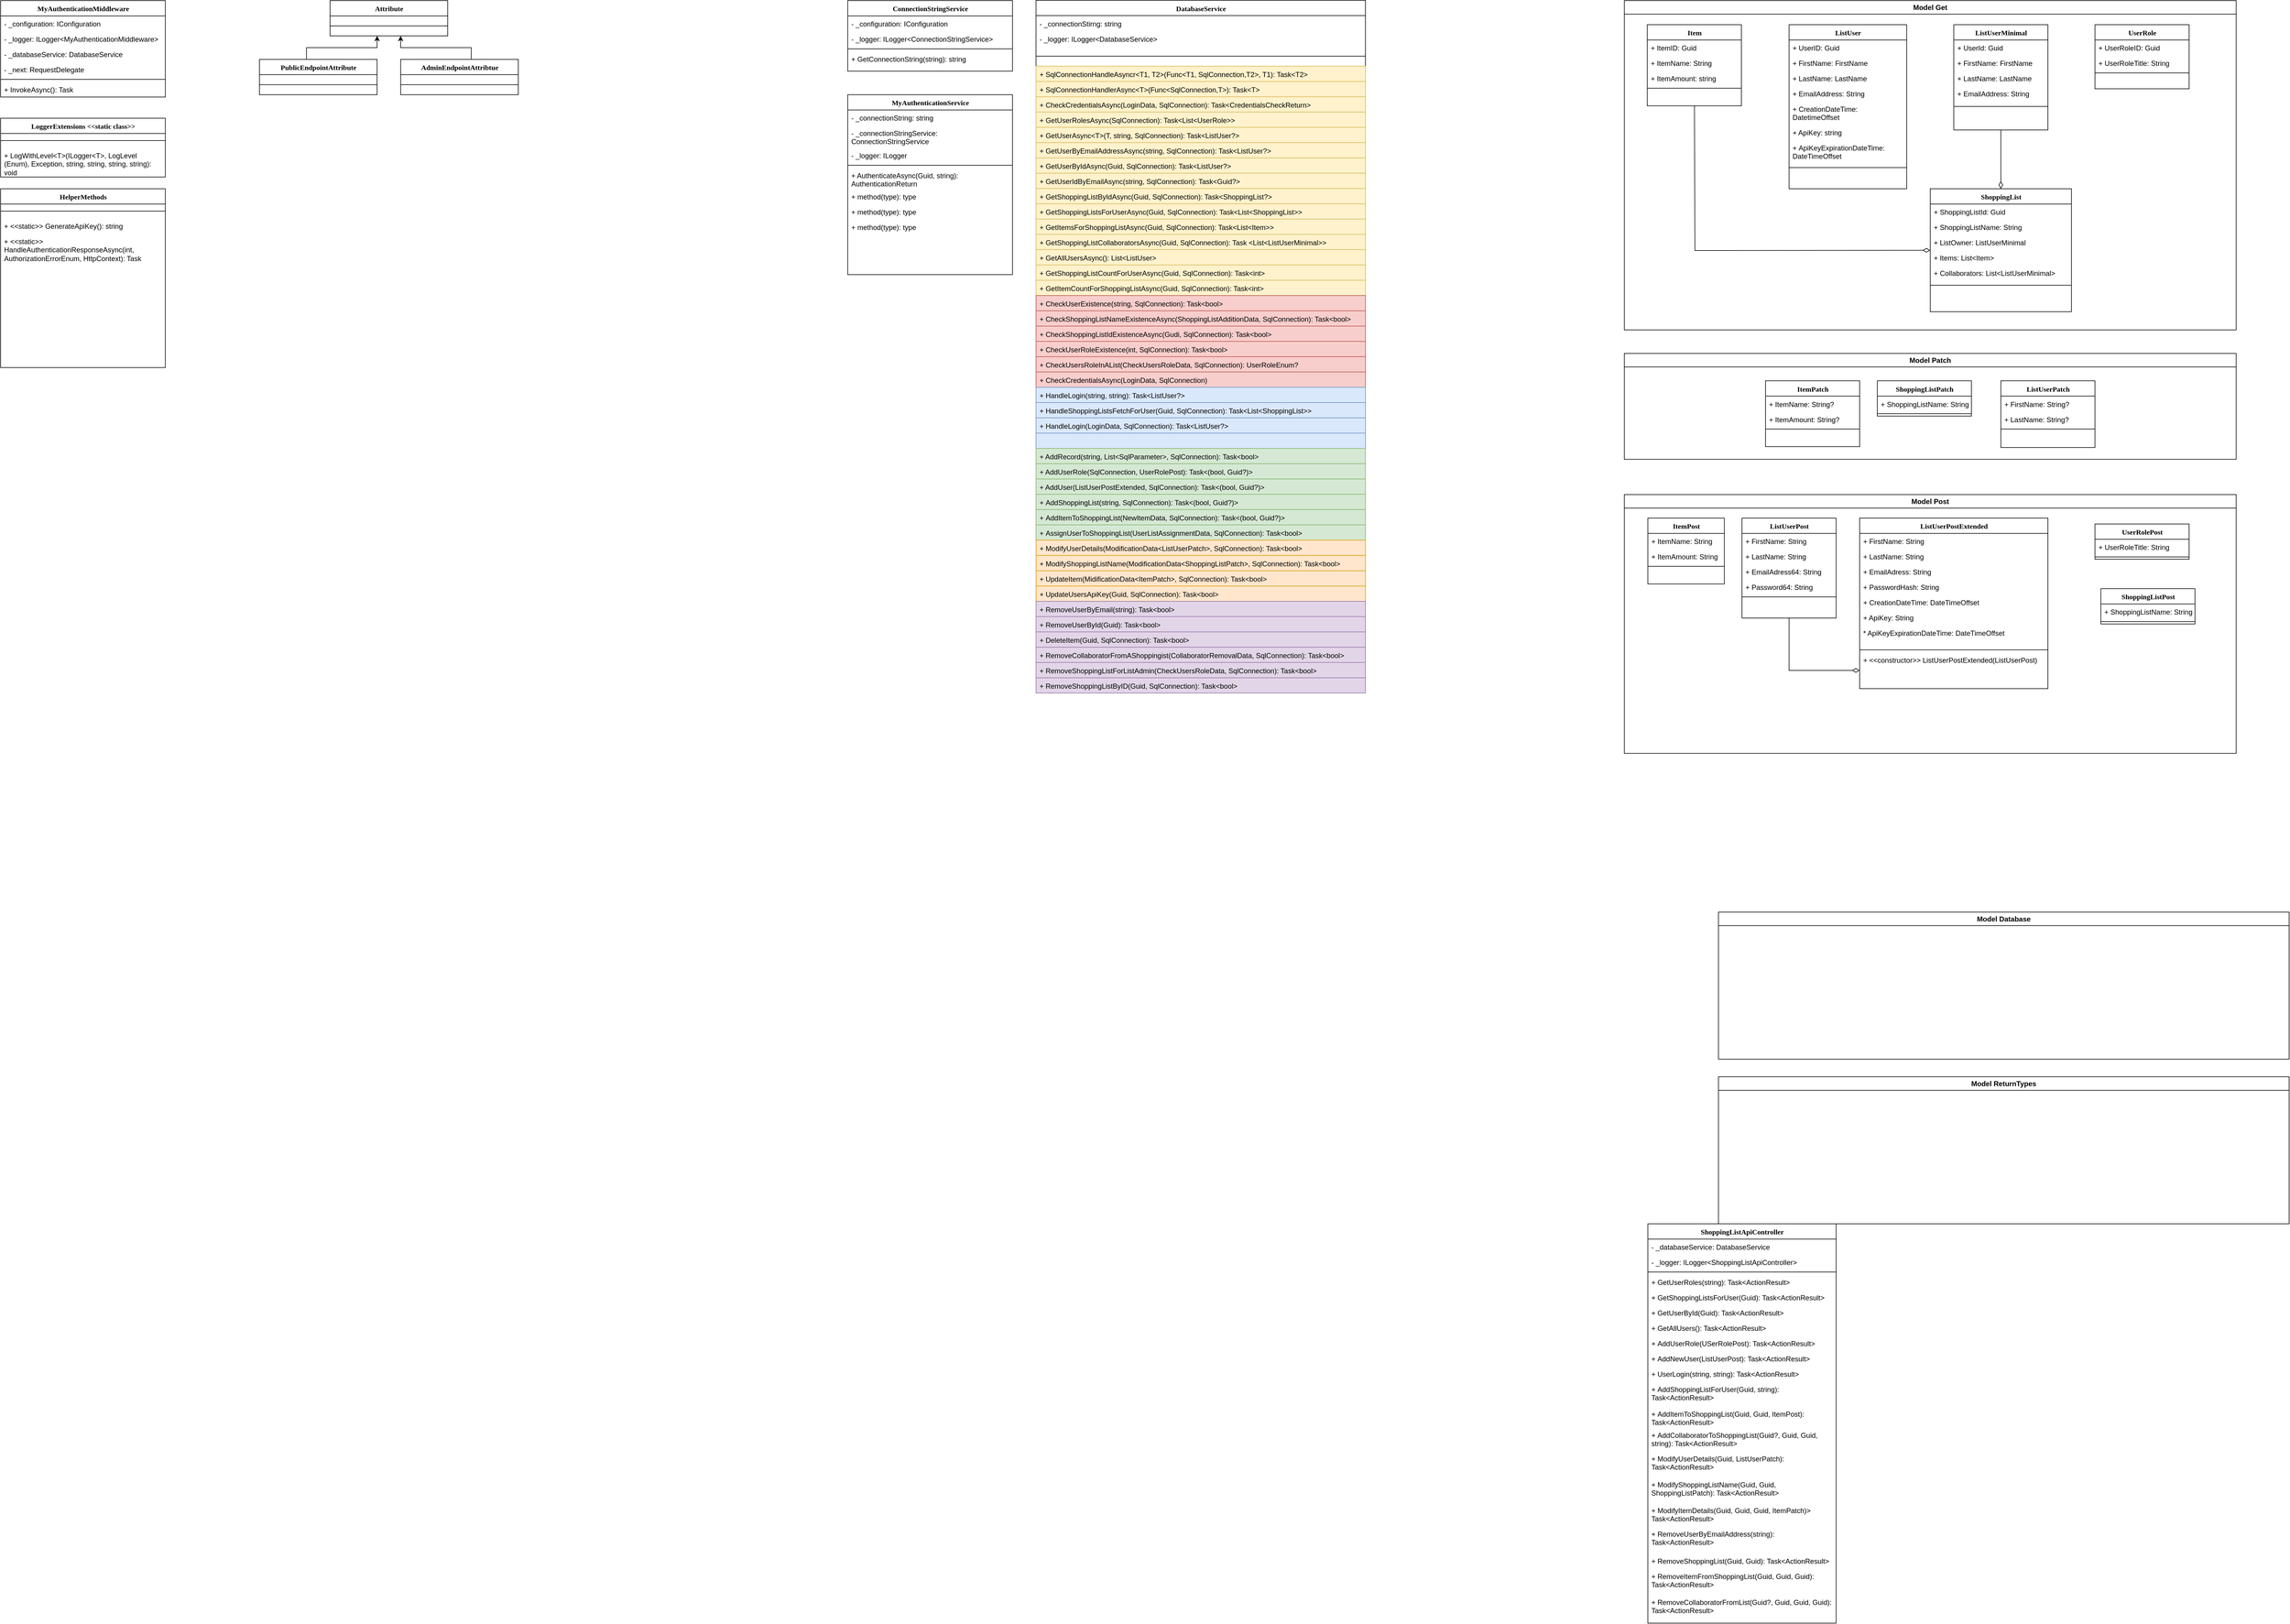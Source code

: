 <mxfile version="24.2.5" type="device">
  <diagram name="Page-1" id="9f46799a-70d6-7492-0946-bef42562c5a5">
    <mxGraphModel dx="2900" dy="887" grid="1" gridSize="10" guides="1" tooltips="1" connect="1" arrows="1" fold="1" page="1" pageScale="1" pageWidth="1400" pageHeight="1400" background="none" math="0" shadow="0">
      <root>
        <mxCell id="0" />
        <mxCell id="1" parent="0" />
        <mxCell id="78961159f06e98e8-17" value="ConnectionStringService" style="swimlane;html=1;fontStyle=1;align=center;verticalAlign=top;childLayout=stackLayout;horizontal=1;startSize=26;horizontalStack=0;resizeParent=1;resizeLast=0;collapsible=1;marginBottom=0;swimlaneFillColor=#ffffff;rounded=0;shadow=0;comic=0;labelBackgroundColor=none;strokeWidth=1;fillColor=none;fontFamily=Verdana;fontSize=12" parent="1" vertex="1">
          <mxGeometry x="120" y="40" width="280" height="120" as="geometry" />
        </mxCell>
        <mxCell id="78961159f06e98e8-21" value="- _configuration: IConfiguration" style="text;html=1;strokeColor=none;fillColor=none;align=left;verticalAlign=top;spacingLeft=4;spacingRight=4;whiteSpace=wrap;overflow=hidden;rotatable=0;points=[[0,0.5],[1,0.5]];portConstraint=eastwest;" parent="78961159f06e98e8-17" vertex="1">
          <mxGeometry y="26" width="280" height="26" as="geometry" />
        </mxCell>
        <mxCell id="5V_9Hdcf_Tw1BaC_b9wS-1" value="- _logger: ILogger&amp;lt;ConnectionStringService&amp;gt;" style="text;html=1;strokeColor=none;fillColor=none;align=left;verticalAlign=top;spacingLeft=4;spacingRight=4;whiteSpace=wrap;overflow=hidden;rotatable=0;points=[[0,0.5],[1,0.5]];portConstraint=eastwest;" parent="78961159f06e98e8-17" vertex="1">
          <mxGeometry y="52" width="280" height="26" as="geometry" />
        </mxCell>
        <mxCell id="78961159f06e98e8-19" value="" style="line;html=1;strokeWidth=1;fillColor=none;align=left;verticalAlign=middle;spacingTop=-1;spacingLeft=3;spacingRight=3;rotatable=0;labelPosition=right;points=[];portConstraint=eastwest;" parent="78961159f06e98e8-17" vertex="1">
          <mxGeometry y="78" width="280" height="8" as="geometry" />
        </mxCell>
        <mxCell id="78961159f06e98e8-20" value="+ GetConnectionString(string): string" style="text;html=1;strokeColor=none;fillColor=none;align=left;verticalAlign=top;spacingLeft=4;spacingRight=4;whiteSpace=wrap;overflow=hidden;rotatable=0;points=[[0,0.5],[1,0.5]];portConstraint=eastwest;" parent="78961159f06e98e8-17" vertex="1">
          <mxGeometry y="86" width="280" height="26" as="geometry" />
        </mxCell>
        <mxCell id="78961159f06e98e8-30" value="DatabaseService" style="swimlane;html=1;fontStyle=1;align=center;verticalAlign=top;childLayout=stackLayout;horizontal=1;startSize=26;horizontalStack=0;resizeParent=1;resizeLast=0;collapsible=1;marginBottom=0;swimlaneFillColor=#ffffff;rounded=0;shadow=0;comic=0;labelBackgroundColor=none;strokeWidth=1;fillColor=none;fontFamily=Verdana;fontSize=12" parent="1" vertex="1">
          <mxGeometry x="440" y="39.5" width="560" height="1178" as="geometry" />
        </mxCell>
        <mxCell id="78961159f06e98e8-31" value="- _connectionStirng: string" style="text;html=1;strokeColor=none;fillColor=none;align=left;verticalAlign=top;spacingLeft=4;spacingRight=4;whiteSpace=wrap;overflow=hidden;rotatable=0;points=[[0,0.5],[1,0.5]];portConstraint=eastwest;" parent="78961159f06e98e8-30" vertex="1">
          <mxGeometry y="26" width="560" height="26" as="geometry" />
        </mxCell>
        <mxCell id="78961159f06e98e8-32" value="- _logger: ILogger&amp;lt;DatabaseService&amp;gt;" style="text;html=1;strokeColor=none;fillColor=none;align=left;verticalAlign=top;spacingLeft=4;spacingRight=4;whiteSpace=wrap;overflow=hidden;rotatable=0;points=[[0,0.5],[1,0.5]];portConstraint=eastwest;" parent="78961159f06e98e8-30" vertex="1">
          <mxGeometry y="52" width="560" height="26" as="geometry" />
        </mxCell>
        <mxCell id="78961159f06e98e8-38" value="" style="line;html=1;strokeWidth=1;fillColor=none;align=left;verticalAlign=middle;spacingTop=-1;spacingLeft=3;spacingRight=3;rotatable=0;labelPosition=right;points=[];portConstraint=eastwest;" parent="78961159f06e98e8-30" vertex="1">
          <mxGeometry y="78" width="560" height="34" as="geometry" />
        </mxCell>
        <mxCell id="78961159f06e98e8-39" value="+ SqlConnectionHandleAsyncr&amp;lt;T1, T2&amp;gt;(Func&amp;lt;T1, SqlConnection,T2&amp;gt;, T1): Task&amp;lt;T2&amp;gt;" style="text;html=1;strokeColor=#d6b656;fillColor=#fff2cc;align=left;verticalAlign=top;spacingLeft=4;spacingRight=4;whiteSpace=wrap;overflow=hidden;rotatable=0;points=[[0,0.5],[1,0.5]];portConstraint=eastwest;" parent="78961159f06e98e8-30" vertex="1">
          <mxGeometry y="112" width="560" height="26" as="geometry" />
        </mxCell>
        <mxCell id="BM2cI0OJEkIxT13J2v_g-1" value="+ SqlConnectionHandlerAsync&amp;lt;T&amp;gt;(Func&amp;lt;SqlConnection,T&amp;gt;): Task&amp;lt;T&amp;gt;" style="text;html=1;strokeColor=#d6b656;fillColor=#fff2cc;align=left;verticalAlign=top;spacingLeft=4;spacingRight=4;whiteSpace=wrap;overflow=hidden;rotatable=0;points=[[0,0.5],[1,0.5]];portConstraint=eastwest;" parent="78961159f06e98e8-30" vertex="1">
          <mxGeometry y="138" width="560" height="26" as="geometry" />
        </mxCell>
        <mxCell id="BM2cI0OJEkIxT13J2v_g-2" value="+ CheckCredentialsAsync(LoginData, SqlConnection): Task&amp;lt;CredentialsCheckReturn&amp;gt;" style="text;html=1;strokeColor=#d6b656;fillColor=#fff2cc;align=left;verticalAlign=top;spacingLeft=4;spacingRight=4;whiteSpace=wrap;overflow=hidden;rotatable=0;points=[[0,0.5],[1,0.5]];portConstraint=eastwest;" parent="78961159f06e98e8-30" vertex="1">
          <mxGeometry y="164" width="560" height="26" as="geometry" />
        </mxCell>
        <mxCell id="5V_9Hdcf_Tw1BaC_b9wS-20" value="+ GetUserRolesAsync(SqlConnection): Task&amp;lt;List&amp;lt;UserRole&amp;gt;&amp;gt;" style="text;html=1;strokeColor=#d6b656;fillColor=#fff2cc;align=left;verticalAlign=top;spacingLeft=4;spacingRight=4;whiteSpace=wrap;overflow=hidden;rotatable=0;points=[[0,0.5],[1,0.5]];portConstraint=eastwest;" parent="78961159f06e98e8-30" vertex="1">
          <mxGeometry y="190" width="560" height="26" as="geometry" />
        </mxCell>
        <mxCell id="5V_9Hdcf_Tw1BaC_b9wS-17" value="+ GetUserAsync&amp;lt;T&amp;gt;(T, string, SqlConnection): Task&amp;lt;ListUser?&amp;gt;" style="text;html=1;strokeColor=#d6b656;fillColor=#fff2cc;align=left;verticalAlign=top;spacingLeft=4;spacingRight=4;whiteSpace=wrap;overflow=hidden;rotatable=0;points=[[0,0.5],[1,0.5]];portConstraint=eastwest;" parent="78961159f06e98e8-30" vertex="1">
          <mxGeometry y="216" width="560" height="26" as="geometry" />
        </mxCell>
        <mxCell id="BM2cI0OJEkIxT13J2v_g-4" value="+ GetUserByEmailAddressAsync(string, SqlConnection): Task&amp;lt;ListUser?&amp;gt;" style="text;html=1;strokeColor=#d6b656;fillColor=#fff2cc;align=left;verticalAlign=top;spacingLeft=4;spacingRight=4;whiteSpace=wrap;overflow=hidden;rotatable=0;points=[[0,0.5],[1,0.5]];portConstraint=eastwest;" parent="78961159f06e98e8-30" vertex="1">
          <mxGeometry y="242" width="560" height="26" as="geometry" />
        </mxCell>
        <mxCell id="BM2cI0OJEkIxT13J2v_g-3" value="+ GetUserByIdAsync(Guid, SqlConnection): Task&amp;lt;ListUser?&amp;gt;" style="text;html=1;strokeColor=#d6b656;fillColor=#fff2cc;align=left;verticalAlign=top;spacingLeft=4;spacingRight=4;whiteSpace=wrap;overflow=hidden;rotatable=0;points=[[0,0.5],[1,0.5]];portConstraint=eastwest;" parent="78961159f06e98e8-30" vertex="1">
          <mxGeometry y="268" width="560" height="26" as="geometry" />
        </mxCell>
        <mxCell id="DPkN6-q47JBCuh5fn6-0-84" value="+ GetUserIdByEmailAsync(string, SqlConnection): Task&amp;lt;Guid?&amp;gt;" style="text;html=1;strokeColor=#d6b656;fillColor=#fff2cc;align=left;verticalAlign=top;spacingLeft=4;spacingRight=4;whiteSpace=wrap;overflow=hidden;rotatable=0;points=[[0,0.5],[1,0.5]];portConstraint=eastwest;" vertex="1" parent="78961159f06e98e8-30">
          <mxGeometry y="294" width="560" height="26" as="geometry" />
        </mxCell>
        <mxCell id="5V_9Hdcf_Tw1BaC_b9wS-19" value="+ GetShoppingListByIdAsync(Guid, SqlConnection): Task&amp;lt;ShoppingList?&amp;gt;" style="text;html=1;strokeColor=#d6b656;fillColor=#fff2cc;align=left;verticalAlign=top;spacingLeft=4;spacingRight=4;whiteSpace=wrap;overflow=hidden;rotatable=0;points=[[0,0.5],[1,0.5]];portConstraint=eastwest;" parent="78961159f06e98e8-30" vertex="1">
          <mxGeometry y="320" width="560" height="26" as="geometry" />
        </mxCell>
        <mxCell id="5V_9Hdcf_Tw1BaC_b9wS-18" value="+ GetShoppingListsForUserAsync(Guid, SqlConnection): Task&amp;lt;List&amp;lt;ShoppingList&amp;gt;&amp;gt;" style="text;html=1;strokeColor=#d6b656;fillColor=#fff2cc;align=left;verticalAlign=top;spacingLeft=4;spacingRight=4;whiteSpace=wrap;overflow=hidden;rotatable=0;points=[[0,0.5],[1,0.5]];portConstraint=eastwest;" parent="78961159f06e98e8-30" vertex="1">
          <mxGeometry y="346" width="560" height="26" as="geometry" />
        </mxCell>
        <mxCell id="BM2cI0OJEkIxT13J2v_g-5" value="+ GetItemsForShoppingListAsync(Guid, SqlConnection): Task&amp;lt;List&amp;lt;Item&amp;gt;&amp;gt;" style="text;html=1;strokeColor=#d6b656;fillColor=#fff2cc;align=left;verticalAlign=top;spacingLeft=4;spacingRight=4;whiteSpace=wrap;overflow=hidden;rotatable=0;points=[[0,0.5],[1,0.5]];portConstraint=eastwest;" parent="78961159f06e98e8-30" vertex="1">
          <mxGeometry y="372" width="560" height="26" as="geometry" />
        </mxCell>
        <mxCell id="BM2cI0OJEkIxT13J2v_g-6" value="+ GetShoppingListCollaboratorsAsync(Guid, SqlConnection): Task &amp;lt;List&amp;lt;ListUserMinimal&amp;gt;&amp;gt;" style="text;html=1;strokeColor=#d6b656;fillColor=#fff2cc;align=left;verticalAlign=top;spacingLeft=4;spacingRight=4;whiteSpace=wrap;overflow=hidden;rotatable=0;points=[[0,0.5],[1,0.5]];portConstraint=eastwest;" parent="78961159f06e98e8-30" vertex="1">
          <mxGeometry y="398" width="560" height="26" as="geometry" />
        </mxCell>
        <mxCell id="5V_9Hdcf_Tw1BaC_b9wS-21" value="+ GetAllUsersAsync(): List&amp;lt;ListUser&amp;gt;" style="text;html=1;strokeColor=#d6b656;fillColor=#fff2cc;align=left;verticalAlign=top;spacingLeft=4;spacingRight=4;whiteSpace=wrap;overflow=hidden;rotatable=0;points=[[0,0.5],[1,0.5]];portConstraint=eastwest;" parent="78961159f06e98e8-30" vertex="1">
          <mxGeometry y="424" width="560" height="26" as="geometry" />
        </mxCell>
        <mxCell id="0niFJRJfRzpn1yU5YV4W-2" value="+ GetShoppingListCountForUserAsync(Guid, SqlConnection): Task&amp;lt;int&amp;gt;" style="text;html=1;strokeColor=#d6b656;fillColor=#fff2cc;align=left;verticalAlign=top;spacingLeft=4;spacingRight=4;whiteSpace=wrap;overflow=hidden;rotatable=0;points=[[0,0.5],[1,0.5]];portConstraint=eastwest;" parent="78961159f06e98e8-30" vertex="1">
          <mxGeometry y="450" width="560" height="26" as="geometry" />
        </mxCell>
        <mxCell id="0niFJRJfRzpn1yU5YV4W-1" value="+ GetItemCountForShoppingListAsync(Guid, SqlConnection): Task&amp;lt;int&amp;gt;" style="text;html=1;strokeColor=#d6b656;fillColor=#fff2cc;align=left;verticalAlign=top;spacingLeft=4;spacingRight=4;whiteSpace=wrap;overflow=hidden;rotatable=0;points=[[0,0.5],[1,0.5]];portConstraint=eastwest;" parent="78961159f06e98e8-30" vertex="1">
          <mxGeometry y="476" width="560" height="26" as="geometry" />
        </mxCell>
        <mxCell id="5V_9Hdcf_Tw1BaC_b9wS-30" value="+ CheckUserExistence(string, SqlConnection): Task&amp;lt;bool&amp;gt;" style="text;html=1;strokeColor=#b85450;fillColor=#f8cecc;align=left;verticalAlign=top;spacingLeft=4;spacingRight=4;whiteSpace=wrap;overflow=hidden;rotatable=0;points=[[0,0.5],[1,0.5]];portConstraint=eastwest;" parent="78961159f06e98e8-30" vertex="1">
          <mxGeometry y="502" width="560" height="26" as="geometry" />
        </mxCell>
        <mxCell id="DPkN6-q47JBCuh5fn6-0-82" value="+&amp;nbsp;CheckShoppingListNameExistenceAsync(ShoppingListAdditionData, SqlConnection): Task&amp;lt;bool&amp;gt;" style="text;html=1;strokeColor=#b85450;fillColor=#f8cecc;align=left;verticalAlign=top;spacingLeft=4;spacingRight=4;whiteSpace=wrap;overflow=hidden;rotatable=0;points=[[0,0.5],[1,0.5]];portConstraint=eastwest;" vertex="1" parent="78961159f06e98e8-30">
          <mxGeometry y="528" width="560" height="26" as="geometry" />
        </mxCell>
        <mxCell id="BM2cI0OJEkIxT13J2v_g-7" value="+ CheckShoppingListIdExistenceAsync(Gudi, SqlConnection): Task&amp;lt;bool&amp;gt;" style="text;html=1;strokeColor=#b85450;fillColor=#f8cecc;align=left;verticalAlign=top;spacingLeft=4;spacingRight=4;whiteSpace=wrap;overflow=hidden;rotatable=0;points=[[0,0.5],[1,0.5]];portConstraint=eastwest;" parent="78961159f06e98e8-30" vertex="1">
          <mxGeometry y="554" width="560" height="26" as="geometry" />
        </mxCell>
        <mxCell id="BM2cI0OJEkIxT13J2v_g-8" value="+ CheckUserRoleExistence(int, SqlConnection): Task&amp;lt;bool&amp;gt;" style="text;html=1;strokeColor=#b85450;fillColor=#f8cecc;align=left;verticalAlign=top;spacingLeft=4;spacingRight=4;whiteSpace=wrap;overflow=hidden;rotatable=0;points=[[0,0.5],[1,0.5]];portConstraint=eastwest;" parent="78961159f06e98e8-30" vertex="1">
          <mxGeometry y="580" width="560" height="26" as="geometry" />
        </mxCell>
        <mxCell id="5V_9Hdcf_Tw1BaC_b9wS-42" value="+ CheckUsersRoleInAList(CheckUsersRoleData, SqlConnection): UserRoleEnum?" style="text;html=1;strokeColor=#b85450;fillColor=#f8cecc;align=left;verticalAlign=top;spacingLeft=4;spacingRight=4;whiteSpace=wrap;overflow=hidden;rotatable=0;points=[[0,0.5],[1,0.5]];portConstraint=eastwest;" parent="78961159f06e98e8-30" vertex="1">
          <mxGeometry y="606" width="560" height="26" as="geometry" />
        </mxCell>
        <mxCell id="DPkN6-q47JBCuh5fn6-0-83" value="+&amp;nbsp;CheckCredentialsAsync(LoginData, SqlConnection)" style="text;html=1;strokeColor=#b85450;fillColor=#f8cecc;align=left;verticalAlign=top;spacingLeft=4;spacingRight=4;whiteSpace=wrap;overflow=hidden;rotatable=0;points=[[0,0.5],[1,0.5]];portConstraint=eastwest;" vertex="1" parent="78961159f06e98e8-30">
          <mxGeometry y="632" width="560" height="26" as="geometry" />
        </mxCell>
        <mxCell id="5V_9Hdcf_Tw1BaC_b9wS-41" value="+ HandleLogin(string, string): Task&amp;lt;ListUser?&amp;gt;" style="text;html=1;strokeColor=#6c8ebf;fillColor=#dae8fc;align=left;verticalAlign=top;spacingLeft=4;spacingRight=4;whiteSpace=wrap;overflow=hidden;rotatable=0;points=[[0,0.5],[1,0.5]];portConstraint=eastwest;" parent="78961159f06e98e8-30" vertex="1">
          <mxGeometry y="658" width="560" height="26" as="geometry" />
        </mxCell>
        <mxCell id="BM2cI0OJEkIxT13J2v_g-10" value="+&amp;nbsp;HandleShoppingListsFetchForUser(Guid, SqlConnection): Task&amp;lt;List&amp;lt;ShoppingList&amp;gt;&amp;gt;" style="text;html=1;strokeColor=#6c8ebf;fillColor=#dae8fc;align=left;verticalAlign=top;spacingLeft=4;spacingRight=4;whiteSpace=wrap;overflow=hidden;rotatable=0;points=[[0,0.5],[1,0.5]];portConstraint=eastwest;" parent="78961159f06e98e8-30" vertex="1">
          <mxGeometry y="684" width="560" height="26" as="geometry" />
        </mxCell>
        <mxCell id="BM2cI0OJEkIxT13J2v_g-9" value="+ HandleLogin(LoginData, SqlConnection): Task&amp;lt;ListUser?&amp;gt;" style="text;html=1;strokeColor=#6c8ebf;fillColor=#dae8fc;align=left;verticalAlign=top;spacingLeft=4;spacingRight=4;whiteSpace=wrap;overflow=hidden;rotatable=0;points=[[0,0.5],[1,0.5]];portConstraint=eastwest;" parent="78961159f06e98e8-30" vertex="1">
          <mxGeometry y="710" width="560" height="26" as="geometry" />
        </mxCell>
        <mxCell id="0niFJRJfRzpn1yU5YV4W-3" style="text;html=1;strokeColor=#6c8ebf;fillColor=#dae8fc;align=left;verticalAlign=top;spacingLeft=4;spacingRight=4;whiteSpace=wrap;overflow=hidden;rotatable=0;points=[[0,0.5],[1,0.5]];portConstraint=eastwest;" parent="78961159f06e98e8-30" vertex="1">
          <mxGeometry y="736" width="560" height="26" as="geometry" />
        </mxCell>
        <mxCell id="BM2cI0OJEkIxT13J2v_g-11" value="+ AddRecord(string, List&amp;lt;SqlParameter&amp;gt;, SqlConnection): Task&amp;lt;bool&amp;gt;" style="text;html=1;strokeColor=#82b366;fillColor=#d5e8d4;align=left;verticalAlign=top;spacingLeft=4;spacingRight=4;whiteSpace=wrap;overflow=hidden;rotatable=0;points=[[0,0.5],[1,0.5]];portConstraint=eastwest;" parent="78961159f06e98e8-30" vertex="1">
          <mxGeometry y="762" width="560" height="26" as="geometry" />
        </mxCell>
        <mxCell id="5V_9Hdcf_Tw1BaC_b9wS-15" value="+ AddUserRole(SqlConnection, UserRolePost): Task&amp;lt;(bool, Guid?)&amp;gt;" style="text;html=1;strokeColor=#82b366;fillColor=#d5e8d4;align=left;verticalAlign=top;spacingLeft=4;spacingRight=4;whiteSpace=wrap;overflow=hidden;rotatable=0;points=[[0,0.5],[1,0.5]];portConstraint=eastwest;" parent="78961159f06e98e8-30" vertex="1">
          <mxGeometry y="788" width="560" height="26" as="geometry" />
        </mxCell>
        <mxCell id="78961159f06e98e8-40" value="+ AddUser(ListUserPostExtended, SqlConnection&lt;span style=&quot;background-color: initial;&quot;&gt;): Task&amp;lt;(bool, Guid?)&amp;gt;&lt;/span&gt;" style="text;html=1;strokeColor=#82b366;fillColor=#d5e8d4;align=left;verticalAlign=top;spacingLeft=4;spacingRight=4;whiteSpace=wrap;overflow=hidden;rotatable=0;points=[[0,0.5],[1,0.5]];portConstraint=eastwest;" parent="78961159f06e98e8-30" vertex="1">
          <mxGeometry y="814" width="560" height="26" as="geometry" />
        </mxCell>
        <mxCell id="78961159f06e98e8-42" value="+&amp;nbsp;AddShoppingList&lt;span style=&quot;background-color: initial;&quot;&gt;(string, SqlConnection): Task&amp;lt;(bool, Guid?)&amp;gt;&lt;/span&gt;" style="text;html=1;strokeColor=#82b366;fillColor=#d5e8d4;align=left;verticalAlign=top;spacingLeft=4;spacingRight=4;whiteSpace=wrap;overflow=hidden;rotatable=0;points=[[0,0.5],[1,0.5]];portConstraint=eastwest;" parent="78961159f06e98e8-30" vertex="1">
          <mxGeometry y="840" width="560" height="26" as="geometry" />
        </mxCell>
        <mxCell id="5V_9Hdcf_Tw1BaC_b9wS-9" value="+&amp;nbsp;AddItemToShoppingList&lt;span style=&quot;background-color: initial;&quot;&gt;(NewItemData, SqlConnection): Task&amp;lt;(bool, Guid?)&amp;gt;&lt;/span&gt;" style="text;html=1;strokeColor=#82b366;fillColor=#d5e8d4;align=left;verticalAlign=top;spacingLeft=4;spacingRight=4;whiteSpace=wrap;overflow=hidden;rotatable=0;points=[[0,0.5],[1,0.5]];portConstraint=eastwest;" parent="78961159f06e98e8-30" vertex="1">
          <mxGeometry y="866" width="560" height="26" as="geometry" />
        </mxCell>
        <mxCell id="5V_9Hdcf_Tw1BaC_b9wS-7" value="+&amp;nbsp;AssignUserToShoppingList&lt;span style=&quot;background-color: initial;&quot;&gt;(UserListAssignmentData, SqlConnection): Task&amp;lt;bool&amp;gt;&lt;/span&gt;" style="text;html=1;strokeColor=#82b366;fillColor=#d5e8d4;align=left;verticalAlign=top;spacingLeft=4;spacingRight=4;whiteSpace=wrap;overflow=hidden;rotatable=0;points=[[0,0.5],[1,0.5]];portConstraint=eastwest;" parent="78961159f06e98e8-30" vertex="1">
          <mxGeometry y="892" width="560" height="26" as="geometry" />
        </mxCell>
        <mxCell id="5V_9Hdcf_Tw1BaC_b9wS-10" value="+ ModifyUserDetails(ModificationData&amp;lt;ListUserPatch&amp;gt;, SqlConnection&lt;span style=&quot;background-color: initial;&quot;&gt;): Task&amp;lt;bool&amp;gt;&lt;/span&gt;" style="text;html=1;strokeColor=#d79b00;fillColor=#ffe6cc;align=left;verticalAlign=top;spacingLeft=4;spacingRight=4;whiteSpace=wrap;overflow=hidden;rotatable=0;points=[[0,0.5],[1,0.5]];portConstraint=eastwest;" parent="78961159f06e98e8-30" vertex="1">
          <mxGeometry y="918" width="560" height="26" as="geometry" />
        </mxCell>
        <mxCell id="5V_9Hdcf_Tw1BaC_b9wS-14" value="+ ModifyShoppingListName(ModificationData&amp;lt;ShoppingListPatch&amp;gt;, SqlConnection): Task&amp;lt;bool&amp;gt;" style="text;html=1;strokeColor=#d79b00;fillColor=#ffe6cc;align=left;verticalAlign=top;spacingLeft=4;spacingRight=4;whiteSpace=wrap;overflow=hidden;rotatable=0;points=[[0,0.5],[1,0.5]];portConstraint=eastwest;" parent="78961159f06e98e8-30" vertex="1">
          <mxGeometry y="944" width="560" height="26" as="geometry" />
        </mxCell>
        <mxCell id="5V_9Hdcf_Tw1BaC_b9wS-8" value="+ UpdateItem(MidificationData&amp;lt;ItemPatch&amp;gt;, SqlConnection): Task&amp;lt;bool&amp;gt;" style="text;html=1;strokeColor=#d79b00;fillColor=#ffe6cc;align=left;verticalAlign=top;spacingLeft=4;spacingRight=4;whiteSpace=wrap;overflow=hidden;rotatable=0;points=[[0,0.5],[1,0.5]];portConstraint=eastwest;" parent="78961159f06e98e8-30" vertex="1">
          <mxGeometry y="970" width="560" height="26" as="geometry" />
        </mxCell>
        <mxCell id="BM2cI0OJEkIxT13J2v_g-12" value="+ UpdateUsersApiKey(Guid, SqlConnection): Task&amp;lt;bool&amp;gt;" style="text;html=1;strokeColor=#d79b00;fillColor=#ffe6cc;align=left;verticalAlign=top;spacingLeft=4;spacingRight=4;whiteSpace=wrap;overflow=hidden;rotatable=0;points=[[0,0.5],[1,0.5]];portConstraint=eastwest;" parent="78961159f06e98e8-30" vertex="1">
          <mxGeometry y="996" width="560" height="26" as="geometry" />
        </mxCell>
        <mxCell id="5V_9Hdcf_Tw1BaC_b9wS-22" value="+ RemoveUserByEmail(string): Task&amp;lt;bool&amp;gt;&lt;div&gt;&lt;br&gt;&lt;/div&gt;" style="text;html=1;strokeColor=#9673a6;fillColor=#e1d5e7;align=left;verticalAlign=top;spacingLeft=4;spacingRight=4;whiteSpace=wrap;overflow=hidden;rotatable=0;points=[[0,0.5],[1,0.5]];portConstraint=eastwest;" parent="78961159f06e98e8-30" vertex="1">
          <mxGeometry y="1022" width="560" height="26" as="geometry" />
        </mxCell>
        <mxCell id="5V_9Hdcf_Tw1BaC_b9wS-39" value="+ RemoveUserById(Guid): Task&amp;lt;bool&amp;gt;" style="text;html=1;strokeColor=#9673a6;fillColor=#e1d5e7;align=left;verticalAlign=top;spacingLeft=4;spacingRight=4;whiteSpace=wrap;overflow=hidden;rotatable=0;points=[[0,0.5],[1,0.5]];portConstraint=eastwest;" parent="78961159f06e98e8-30" vertex="1">
          <mxGeometry y="1048" width="560" height="26" as="geometry" />
        </mxCell>
        <mxCell id="5V_9Hdcf_Tw1BaC_b9wS-24" value="+ DeleteItem(Guid, SqlConnection): Task&amp;lt;bool&amp;gt;" style="text;html=1;strokeColor=#9673a6;fillColor=#e1d5e7;align=left;verticalAlign=top;spacingLeft=4;spacingRight=4;whiteSpace=wrap;overflow=hidden;rotatable=0;points=[[0,0.5],[1,0.5]];portConstraint=eastwest;" parent="78961159f06e98e8-30" vertex="1">
          <mxGeometry y="1074" width="560" height="26" as="geometry" />
        </mxCell>
        <mxCell id="5V_9Hdcf_Tw1BaC_b9wS-26" value="+ RemoveCollaboratorFromAShoppingist(CollaboratorRemovalData, SqlConnection): Task&amp;lt;bool&amp;gt;" style="text;html=1;strokeColor=#9673a6;fillColor=#e1d5e7;align=left;verticalAlign=top;spacingLeft=4;spacingRight=4;whiteSpace=wrap;overflow=hidden;rotatable=0;points=[[0,0.5],[1,0.5]];portConstraint=eastwest;" parent="78961159f06e98e8-30" vertex="1">
          <mxGeometry y="1100" width="560" height="26" as="geometry" />
        </mxCell>
        <mxCell id="5V_9Hdcf_Tw1BaC_b9wS-28" value="+&amp;nbsp;RemoveShoppingListForListAdmin&lt;span style=&quot;background-color: initial;&quot;&gt;(CheckUsersRoleData, SqlConnection): Task&amp;lt;bool&amp;gt;&lt;/span&gt;" style="text;html=1;strokeColor=#9673a6;fillColor=#e1d5e7;align=left;verticalAlign=top;spacingLeft=4;spacingRight=4;whiteSpace=wrap;overflow=hidden;rotatable=0;points=[[0,0.5],[1,0.5]];portConstraint=eastwest;" parent="78961159f06e98e8-30" vertex="1">
          <mxGeometry y="1126" width="560" height="26" as="geometry" />
        </mxCell>
        <mxCell id="5V_9Hdcf_Tw1BaC_b9wS-29" value="+ RemoveShoppingListByID(Guid, SqlConnection): Task&amp;lt;bool&amp;gt;" style="text;html=1;strokeColor=#9673a6;fillColor=#e1d5e7;align=left;verticalAlign=top;spacingLeft=4;spacingRight=4;whiteSpace=wrap;overflow=hidden;rotatable=0;points=[[0,0.5],[1,0.5]];portConstraint=eastwest;" parent="78961159f06e98e8-30" vertex="1">
          <mxGeometry y="1152" width="560" height="26" as="geometry" />
        </mxCell>
        <mxCell id="78961159f06e98e8-82" value="PublicEndpointAttribute" style="swimlane;html=1;fontStyle=1;align=center;verticalAlign=top;childLayout=stackLayout;horizontal=1;startSize=26;horizontalStack=0;resizeParent=1;resizeLast=0;collapsible=1;marginBottom=0;swimlaneFillColor=#ffffff;rounded=0;shadow=0;comic=0;labelBackgroundColor=none;strokeWidth=1;fillColor=none;fontFamily=Verdana;fontSize=12" parent="1" vertex="1">
          <mxGeometry x="-880" y="140" width="200" height="60" as="geometry" />
        </mxCell>
        <mxCell id="78961159f06e98e8-90" value="" style="line;html=1;strokeWidth=1;fillColor=none;align=left;verticalAlign=middle;spacingTop=-1;spacingLeft=3;spacingRight=3;rotatable=0;labelPosition=right;points=[];portConstraint=eastwest;" parent="78961159f06e98e8-82" vertex="1">
          <mxGeometry y="26" width="200" height="34" as="geometry" />
        </mxCell>
        <mxCell id="s80ke3UZY1nRBMJMGOOU-23" value="Model Get" style="swimlane;whiteSpace=wrap;html=1;" parent="1" vertex="1">
          <mxGeometry x="1440" y="40" width="1040" height="560" as="geometry" />
        </mxCell>
        <mxCell id="s80ke3UZY1nRBMJMGOOU-1" value="Item" style="swimlane;html=1;fontStyle=1;align=center;verticalAlign=top;childLayout=stackLayout;horizontal=1;startSize=26;horizontalStack=0;resizeParent=1;resizeLast=0;collapsible=1;marginBottom=0;swimlaneFillColor=#ffffff;rounded=0;shadow=0;comic=0;labelBackgroundColor=none;strokeWidth=1;fillColor=none;fontFamily=Verdana;fontSize=12" parent="s80ke3UZY1nRBMJMGOOU-23" vertex="1">
          <mxGeometry x="39" y="41" width="160" height="138" as="geometry" />
        </mxCell>
        <mxCell id="s80ke3UZY1nRBMJMGOOU-2" value="+ ItemID: Guid" style="text;html=1;strokeColor=none;fillColor=none;align=left;verticalAlign=top;spacingLeft=4;spacingRight=4;whiteSpace=wrap;overflow=hidden;rotatable=0;points=[[0,0.5],[1,0.5]];portConstraint=eastwest;" parent="s80ke3UZY1nRBMJMGOOU-1" vertex="1">
          <mxGeometry y="26" width="160" height="26" as="geometry" />
        </mxCell>
        <mxCell id="s80ke3UZY1nRBMJMGOOU-3" value="+ ItemName: String" style="text;html=1;strokeColor=none;fillColor=none;align=left;verticalAlign=top;spacingLeft=4;spacingRight=4;whiteSpace=wrap;overflow=hidden;rotatable=0;points=[[0,0.5],[1,0.5]];portConstraint=eastwest;" parent="s80ke3UZY1nRBMJMGOOU-1" vertex="1">
          <mxGeometry y="52" width="160" height="26" as="geometry" />
        </mxCell>
        <mxCell id="s80ke3UZY1nRBMJMGOOU-92" value="+ ItemAmount: string" style="text;html=1;strokeColor=none;fillColor=none;align=left;verticalAlign=top;spacingLeft=4;spacingRight=4;whiteSpace=wrap;overflow=hidden;rotatable=0;points=[[0,0.5],[1,0.5]];portConstraint=eastwest;" parent="s80ke3UZY1nRBMJMGOOU-1" vertex="1">
          <mxGeometry y="78" width="160" height="26" as="geometry" />
        </mxCell>
        <mxCell id="s80ke3UZY1nRBMJMGOOU-4" value="" style="line;html=1;strokeWidth=1;fillColor=none;align=left;verticalAlign=middle;spacingTop=-1;spacingLeft=3;spacingRight=3;rotatable=0;labelPosition=right;points=[];portConstraint=eastwest;" parent="s80ke3UZY1nRBMJMGOOU-1" vertex="1">
          <mxGeometry y="104" width="160" height="8" as="geometry" />
        </mxCell>
        <mxCell id="78961159f06e98e8-95" value="ShoppingList" style="swimlane;html=1;fontStyle=1;align=center;verticalAlign=top;childLayout=stackLayout;horizontal=1;startSize=26;horizontalStack=0;resizeParent=1;resizeLast=0;collapsible=1;marginBottom=0;swimlaneFillColor=#ffffff;rounded=0;shadow=0;comic=0;labelBackgroundColor=none;strokeWidth=1;fillColor=none;fontFamily=Verdana;fontSize=12" parent="s80ke3UZY1nRBMJMGOOU-23" vertex="1">
          <mxGeometry x="520" y="320" width="240" height="209" as="geometry" />
        </mxCell>
        <mxCell id="78961159f06e98e8-96" value="+ ShoppingListId: Guid" style="text;html=1;strokeColor=none;fillColor=none;align=left;verticalAlign=top;spacingLeft=4;spacingRight=4;whiteSpace=wrap;overflow=hidden;rotatable=0;points=[[0,0.5],[1,0.5]];portConstraint=eastwest;" parent="78961159f06e98e8-95" vertex="1">
          <mxGeometry y="26" width="240" height="26" as="geometry" />
        </mxCell>
        <mxCell id="78961159f06e98e8-97" value="+ ShoppingListName: String" style="text;html=1;strokeColor=none;fillColor=none;align=left;verticalAlign=top;spacingLeft=4;spacingRight=4;whiteSpace=wrap;overflow=hidden;rotatable=0;points=[[0,0.5],[1,0.5]];portConstraint=eastwest;" parent="78961159f06e98e8-95" vertex="1">
          <mxGeometry y="52" width="240" height="26" as="geometry" />
        </mxCell>
        <mxCell id="DPkN6-q47JBCuh5fn6-0-140" value="+ ListOwner: ListUserMinimal" style="text;html=1;strokeColor=none;fillColor=none;align=left;verticalAlign=top;spacingLeft=4;spacingRight=4;whiteSpace=wrap;overflow=hidden;rotatable=0;points=[[0,0.5],[1,0.5]];portConstraint=eastwest;" vertex="1" parent="78961159f06e98e8-95">
          <mxGeometry y="78" width="240" height="26" as="geometry" />
        </mxCell>
        <mxCell id="78961159f06e98e8-98" value="+ Items: List&amp;lt;Item&amp;gt;" style="text;html=1;strokeColor=none;fillColor=none;align=left;verticalAlign=top;spacingLeft=4;spacingRight=4;whiteSpace=wrap;overflow=hidden;rotatable=0;points=[[0,0.5],[1,0.5]];portConstraint=eastwest;" parent="78961159f06e98e8-95" vertex="1">
          <mxGeometry y="104" width="240" height="26" as="geometry" />
        </mxCell>
        <mxCell id="78961159f06e98e8-102" value="+ Collaborators: List&amp;lt;ListUserMinimal&amp;gt;" style="text;html=1;strokeColor=none;fillColor=none;align=left;verticalAlign=top;spacingLeft=4;spacingRight=4;whiteSpace=wrap;overflow=hidden;rotatable=0;points=[[0,0.5],[1,0.5]];portConstraint=eastwest;" parent="78961159f06e98e8-95" vertex="1">
          <mxGeometry y="130" width="240" height="30" as="geometry" />
        </mxCell>
        <mxCell id="78961159f06e98e8-103" value="" style="line;html=1;strokeWidth=1;fillColor=none;align=left;verticalAlign=middle;spacingTop=-1;spacingLeft=3;spacingRight=3;rotatable=0;labelPosition=right;points=[];portConstraint=eastwest;" parent="78961159f06e98e8-95" vertex="1">
          <mxGeometry y="160" width="240" height="8" as="geometry" />
        </mxCell>
        <mxCell id="s80ke3UZY1nRBMJMGOOU-9" value="ListUser" style="swimlane;html=1;fontStyle=1;align=center;verticalAlign=top;childLayout=stackLayout;horizontal=1;startSize=26;horizontalStack=0;resizeParent=1;resizeLast=0;collapsible=1;marginBottom=0;swimlaneFillColor=#ffffff;rounded=0;shadow=0;comic=0;labelBackgroundColor=none;strokeWidth=1;fillColor=none;fontFamily=Verdana;fontSize=12" parent="s80ke3UZY1nRBMJMGOOU-23" vertex="1">
          <mxGeometry x="280" y="41" width="200" height="279" as="geometry" />
        </mxCell>
        <mxCell id="s80ke3UZY1nRBMJMGOOU-10" value="+ UserID: Guid" style="text;html=1;strokeColor=none;fillColor=none;align=left;verticalAlign=top;spacingLeft=4;spacingRight=4;whiteSpace=wrap;overflow=hidden;rotatable=0;points=[[0,0.5],[1,0.5]];portConstraint=eastwest;" parent="s80ke3UZY1nRBMJMGOOU-9" vertex="1">
          <mxGeometry y="26" width="200" height="26" as="geometry" />
        </mxCell>
        <mxCell id="s80ke3UZY1nRBMJMGOOU-11" value="+ FirstName: FirstName" style="text;html=1;strokeColor=none;fillColor=none;align=left;verticalAlign=top;spacingLeft=4;spacingRight=4;whiteSpace=wrap;overflow=hidden;rotatable=0;points=[[0,0.5],[1,0.5]];portConstraint=eastwest;" parent="s80ke3UZY1nRBMJMGOOU-9" vertex="1">
          <mxGeometry y="52" width="200" height="26" as="geometry" />
        </mxCell>
        <mxCell id="s80ke3UZY1nRBMJMGOOU-12" value="+ LastName: LastName" style="text;html=1;strokeColor=none;fillColor=none;align=left;verticalAlign=top;spacingLeft=4;spacingRight=4;whiteSpace=wrap;overflow=hidden;rotatable=0;points=[[0,0.5],[1,0.5]];portConstraint=eastwest;" parent="s80ke3UZY1nRBMJMGOOU-9" vertex="1">
          <mxGeometry y="78" width="200" height="26" as="geometry" />
        </mxCell>
        <mxCell id="s80ke3UZY1nRBMJMGOOU-94" value="+ EmailAddress: String" style="text;html=1;strokeColor=none;fillColor=none;align=left;verticalAlign=top;spacingLeft=4;spacingRight=4;whiteSpace=wrap;overflow=hidden;rotatable=0;points=[[0,0.5],[1,0.5]];portConstraint=eastwest;" parent="s80ke3UZY1nRBMJMGOOU-9" vertex="1">
          <mxGeometry y="104" width="200" height="26" as="geometry" />
        </mxCell>
        <mxCell id="s80ke3UZY1nRBMJMGOOU-95" value="+ CreationDateTime: DatetimeOffset" style="text;html=1;strokeColor=none;fillColor=none;align=left;verticalAlign=top;spacingLeft=4;spacingRight=4;whiteSpace=wrap;overflow=hidden;rotatable=0;points=[[0,0.5],[1,0.5]];portConstraint=eastwest;" parent="s80ke3UZY1nRBMJMGOOU-9" vertex="1">
          <mxGeometry y="130" width="200" height="40" as="geometry" />
        </mxCell>
        <mxCell id="DPkN6-q47JBCuh5fn6-0-120" value="+ ApiKey: string" style="text;html=1;strokeColor=none;fillColor=none;align=left;verticalAlign=top;spacingLeft=4;spacingRight=4;whiteSpace=wrap;overflow=hidden;rotatable=0;points=[[0,0.5],[1,0.5]];portConstraint=eastwest;" vertex="1" parent="s80ke3UZY1nRBMJMGOOU-9">
          <mxGeometry y="170" width="200" height="26" as="geometry" />
        </mxCell>
        <mxCell id="DPkN6-q47JBCuh5fn6-0-119" value="+&amp;nbsp;ApiKeyExpirationDateTime: DateTimeOffset" style="text;html=1;strokeColor=none;fillColor=none;align=left;verticalAlign=top;spacingLeft=4;spacingRight=4;whiteSpace=wrap;overflow=hidden;rotatable=0;points=[[0,0.5],[1,0.5]];portConstraint=eastwest;" vertex="1" parent="s80ke3UZY1nRBMJMGOOU-9">
          <mxGeometry y="196" width="200" height="38" as="geometry" />
        </mxCell>
        <mxCell id="s80ke3UZY1nRBMJMGOOU-14" value="" style="line;html=1;strokeWidth=1;fillColor=none;align=left;verticalAlign=middle;spacingTop=-1;spacingLeft=3;spacingRight=3;rotatable=0;labelPosition=right;points=[];portConstraint=eastwest;" parent="s80ke3UZY1nRBMJMGOOU-9" vertex="1">
          <mxGeometry y="234" width="200" height="18" as="geometry" />
        </mxCell>
        <mxCell id="DPkN6-q47JBCuh5fn6-0-115" value="UserRole" style="swimlane;html=1;fontStyle=1;align=center;verticalAlign=top;childLayout=stackLayout;horizontal=1;startSize=26;horizontalStack=0;resizeParent=1;resizeLast=0;collapsible=1;marginBottom=0;swimlaneFillColor=#ffffff;rounded=0;shadow=0;comic=0;labelBackgroundColor=none;strokeWidth=1;fillColor=none;fontFamily=Verdana;fontSize=12" vertex="1" parent="s80ke3UZY1nRBMJMGOOU-23">
          <mxGeometry x="800" y="41" width="160" height="109" as="geometry" />
        </mxCell>
        <mxCell id="DPkN6-q47JBCuh5fn6-0-116" value="+ UserRoleID: Guid" style="text;html=1;strokeColor=none;fillColor=none;align=left;verticalAlign=top;spacingLeft=4;spacingRight=4;whiteSpace=wrap;overflow=hidden;rotatable=0;points=[[0,0.5],[1,0.5]];portConstraint=eastwest;" vertex="1" parent="DPkN6-q47JBCuh5fn6-0-115">
          <mxGeometry y="26" width="160" height="26" as="geometry" />
        </mxCell>
        <mxCell id="DPkN6-q47JBCuh5fn6-0-117" value="+ UserRoleTitle: String" style="text;html=1;strokeColor=none;fillColor=none;align=left;verticalAlign=top;spacingLeft=4;spacingRight=4;whiteSpace=wrap;overflow=hidden;rotatable=0;points=[[0,0.5],[1,0.5]];portConstraint=eastwest;" vertex="1" parent="DPkN6-q47JBCuh5fn6-0-115">
          <mxGeometry y="52" width="160" height="26" as="geometry" />
        </mxCell>
        <mxCell id="DPkN6-q47JBCuh5fn6-0-118" value="" style="line;html=1;strokeWidth=1;fillColor=none;align=left;verticalAlign=middle;spacingTop=-1;spacingLeft=3;spacingRight=3;rotatable=0;labelPosition=right;points=[];portConstraint=eastwest;" vertex="1" parent="DPkN6-q47JBCuh5fn6-0-115">
          <mxGeometry y="78" width="160" height="8" as="geometry" />
        </mxCell>
        <mxCell id="DPkN6-q47JBCuh5fn6-0-129" value="ListUserMinimal" style="swimlane;html=1;fontStyle=1;align=center;verticalAlign=top;childLayout=stackLayout;horizontal=1;startSize=26;horizontalStack=0;resizeParent=1;resizeLast=0;collapsible=1;marginBottom=0;swimlaneFillColor=#ffffff;rounded=0;shadow=0;comic=0;labelBackgroundColor=none;strokeWidth=1;fillColor=none;fontFamily=Verdana;fontSize=12" vertex="1" parent="s80ke3UZY1nRBMJMGOOU-23">
          <mxGeometry x="560" y="41" width="160" height="179" as="geometry" />
        </mxCell>
        <mxCell id="DPkN6-q47JBCuh5fn6-0-130" value="+ UserId: Guid" style="text;html=1;strokeColor=none;fillColor=none;align=left;verticalAlign=top;spacingLeft=4;spacingRight=4;whiteSpace=wrap;overflow=hidden;rotatable=0;points=[[0,0.5],[1,0.5]];portConstraint=eastwest;" vertex="1" parent="DPkN6-q47JBCuh5fn6-0-129">
          <mxGeometry y="26" width="160" height="26" as="geometry" />
        </mxCell>
        <mxCell id="DPkN6-q47JBCuh5fn6-0-131" value="+ FirstName: FirstName" style="text;html=1;strokeColor=none;fillColor=none;align=left;verticalAlign=top;spacingLeft=4;spacingRight=4;whiteSpace=wrap;overflow=hidden;rotatable=0;points=[[0,0.5],[1,0.5]];portConstraint=eastwest;" vertex="1" parent="DPkN6-q47JBCuh5fn6-0-129">
          <mxGeometry y="52" width="160" height="26" as="geometry" />
        </mxCell>
        <mxCell id="DPkN6-q47JBCuh5fn6-0-132" value="+ LastName: LastName" style="text;html=1;strokeColor=none;fillColor=none;align=left;verticalAlign=top;spacingLeft=4;spacingRight=4;whiteSpace=wrap;overflow=hidden;rotatable=0;points=[[0,0.5],[1,0.5]];portConstraint=eastwest;" vertex="1" parent="DPkN6-q47JBCuh5fn6-0-129">
          <mxGeometry y="78" width="160" height="26" as="geometry" />
        </mxCell>
        <mxCell id="DPkN6-q47JBCuh5fn6-0-133" value="+ EmailAddress: String" style="text;html=1;strokeColor=none;fillColor=none;align=left;verticalAlign=top;spacingLeft=4;spacingRight=4;whiteSpace=wrap;overflow=hidden;rotatable=0;points=[[0,0.5],[1,0.5]];portConstraint=eastwest;" vertex="1" parent="DPkN6-q47JBCuh5fn6-0-129">
          <mxGeometry y="104" width="160" height="26" as="geometry" />
        </mxCell>
        <mxCell id="DPkN6-q47JBCuh5fn6-0-137" value="" style="line;html=1;strokeWidth=1;fillColor=none;align=left;verticalAlign=middle;spacingTop=-1;spacingLeft=3;spacingRight=3;rotatable=0;labelPosition=right;points=[];portConstraint=eastwest;" vertex="1" parent="DPkN6-q47JBCuh5fn6-0-129">
          <mxGeometry y="130" width="160" height="18" as="geometry" />
        </mxCell>
        <mxCell id="DPkN6-q47JBCuh5fn6-0-142" value="" style="endArrow=diamondThin;html=1;rounded=0;endFill=0;strokeWidth=1;endSize=10;" edge="1" parent="s80ke3UZY1nRBMJMGOOU-23" source="DPkN6-q47JBCuh5fn6-0-129" target="78961159f06e98e8-95">
          <mxGeometry width="50" height="50" relative="1" as="geometry">
            <mxPoint x="870" y="330" as="sourcePoint" />
            <mxPoint x="800" y="300" as="targetPoint" />
          </mxGeometry>
        </mxCell>
        <mxCell id="DPkN6-q47JBCuh5fn6-0-143" value="" style="endArrow=diamondThin;html=1;rounded=0;endFill=0;strokeWidth=1;endSize=10;" edge="1" parent="s80ke3UZY1nRBMJMGOOU-23" source="s80ke3UZY1nRBMJMGOOU-1" target="78961159f06e98e8-95">
          <mxGeometry width="50" height="50" relative="1" as="geometry">
            <mxPoint x="200" y="230" as="sourcePoint" />
            <mxPoint x="200" y="330" as="targetPoint" />
            <Array as="points">
              <mxPoint x="120" y="425" />
            </Array>
          </mxGeometry>
        </mxCell>
        <mxCell id="s80ke3UZY1nRBMJMGOOU-24" value="Model Patch" style="swimlane;whiteSpace=wrap;html=1;" parent="1" vertex="1">
          <mxGeometry x="1440" y="640" width="1040" height="180" as="geometry" />
        </mxCell>
        <mxCell id="s80ke3UZY1nRBMJMGOOU-25" value="ItemPatch" style="swimlane;html=1;fontStyle=1;align=center;verticalAlign=top;childLayout=stackLayout;horizontal=1;startSize=26;horizontalStack=0;resizeParent=1;resizeLast=0;collapsible=1;marginBottom=0;swimlaneFillColor=#ffffff;rounded=0;shadow=0;comic=0;labelBackgroundColor=none;strokeWidth=1;fillColor=none;fontFamily=Verdana;fontSize=12" parent="s80ke3UZY1nRBMJMGOOU-24" vertex="1">
          <mxGeometry x="240" y="46.5" width="160" height="112" as="geometry" />
        </mxCell>
        <mxCell id="s80ke3UZY1nRBMJMGOOU-26" value="+ ItemName: String?" style="text;html=1;strokeColor=none;fillColor=none;align=left;verticalAlign=top;spacingLeft=4;spacingRight=4;whiteSpace=wrap;overflow=hidden;rotatable=0;points=[[0,0.5],[1,0.5]];portConstraint=eastwest;" parent="s80ke3UZY1nRBMJMGOOU-25" vertex="1">
          <mxGeometry y="26" width="160" height="26" as="geometry" />
        </mxCell>
        <mxCell id="s80ke3UZY1nRBMJMGOOU-96" value="+ ItemAmount: String?" style="text;html=1;strokeColor=none;fillColor=none;align=left;verticalAlign=top;spacingLeft=4;spacingRight=4;whiteSpace=wrap;overflow=hidden;rotatable=0;points=[[0,0.5],[1,0.5]];portConstraint=eastwest;" parent="s80ke3UZY1nRBMJMGOOU-25" vertex="1">
          <mxGeometry y="52" width="160" height="26" as="geometry" />
        </mxCell>
        <mxCell id="s80ke3UZY1nRBMJMGOOU-28" value="" style="line;html=1;strokeWidth=1;fillColor=none;align=left;verticalAlign=middle;spacingTop=-1;spacingLeft=3;spacingRight=3;rotatable=0;labelPosition=right;points=[];portConstraint=eastwest;" parent="s80ke3UZY1nRBMJMGOOU-25" vertex="1">
          <mxGeometry y="78" width="160" height="8" as="geometry" />
        </mxCell>
        <mxCell id="s80ke3UZY1nRBMJMGOOU-31" value="ShoppingListPatch" style="swimlane;html=1;fontStyle=1;align=center;verticalAlign=top;childLayout=stackLayout;horizontal=1;startSize=26;horizontalStack=0;resizeParent=1;resizeLast=0;collapsible=1;marginBottom=0;swimlaneFillColor=#ffffff;rounded=0;shadow=0;comic=0;labelBackgroundColor=none;strokeWidth=1;fillColor=none;fontFamily=Verdana;fontSize=12" parent="s80ke3UZY1nRBMJMGOOU-24" vertex="1">
          <mxGeometry x="430" y="46.5" width="160" height="60" as="geometry" />
        </mxCell>
        <mxCell id="s80ke3UZY1nRBMJMGOOU-32" value="+ ShoppingListName: String" style="text;html=1;strokeColor=none;fillColor=none;align=left;verticalAlign=top;spacingLeft=4;spacingRight=4;whiteSpace=wrap;overflow=hidden;rotatable=0;points=[[0,0.5],[1,0.5]];portConstraint=eastwest;" parent="s80ke3UZY1nRBMJMGOOU-31" vertex="1">
          <mxGeometry y="26" width="160" height="26" as="geometry" />
        </mxCell>
        <mxCell id="s80ke3UZY1nRBMJMGOOU-34" value="" style="line;html=1;strokeWidth=1;fillColor=none;align=left;verticalAlign=middle;spacingTop=-1;spacingLeft=3;spacingRight=3;rotatable=0;labelPosition=right;points=[];portConstraint=eastwest;" parent="s80ke3UZY1nRBMJMGOOU-31" vertex="1">
          <mxGeometry y="52" width="160" height="8" as="geometry" />
        </mxCell>
        <mxCell id="s80ke3UZY1nRBMJMGOOU-37" value="ListUserPatch" style="swimlane;html=1;fontStyle=1;align=center;verticalAlign=top;childLayout=stackLayout;horizontal=1;startSize=26;horizontalStack=0;resizeParent=1;resizeLast=0;collapsible=1;marginBottom=0;swimlaneFillColor=#ffffff;rounded=0;shadow=0;comic=0;labelBackgroundColor=none;strokeWidth=1;fillColor=none;fontFamily=Verdana;fontSize=12" parent="s80ke3UZY1nRBMJMGOOU-24" vertex="1">
          <mxGeometry x="640" y="46.5" width="160" height="113.5" as="geometry" />
        </mxCell>
        <mxCell id="s80ke3UZY1nRBMJMGOOU-38" value="+ FirstName: String?" style="text;html=1;strokeColor=none;fillColor=none;align=left;verticalAlign=top;spacingLeft=4;spacingRight=4;whiteSpace=wrap;overflow=hidden;rotatable=0;points=[[0,0.5],[1,0.5]];portConstraint=eastwest;" parent="s80ke3UZY1nRBMJMGOOU-37" vertex="1">
          <mxGeometry y="26" width="160" height="26" as="geometry" />
        </mxCell>
        <mxCell id="s80ke3UZY1nRBMJMGOOU-39" value="+ LastName: String?" style="text;html=1;strokeColor=none;fillColor=none;align=left;verticalAlign=top;spacingLeft=4;spacingRight=4;whiteSpace=wrap;overflow=hidden;rotatable=0;points=[[0,0.5],[1,0.5]];portConstraint=eastwest;" parent="s80ke3UZY1nRBMJMGOOU-37" vertex="1">
          <mxGeometry y="52" width="160" height="26" as="geometry" />
        </mxCell>
        <mxCell id="s80ke3UZY1nRBMJMGOOU-42" value="" style="line;html=1;strokeWidth=1;fillColor=none;align=left;verticalAlign=middle;spacingTop=-1;spacingLeft=3;spacingRight=3;rotatable=0;labelPosition=right;points=[];portConstraint=eastwest;" parent="s80ke3UZY1nRBMJMGOOU-37" vertex="1">
          <mxGeometry y="78" width="160" height="8" as="geometry" />
        </mxCell>
        <mxCell id="s80ke3UZY1nRBMJMGOOU-58" value="Model Post" style="swimlane;whiteSpace=wrap;html=1;" parent="1" vertex="1">
          <mxGeometry x="1440" y="880" width="1040" height="440" as="geometry" />
        </mxCell>
        <mxCell id="s80ke3UZY1nRBMJMGOOU-59" value="ItemPost" style="swimlane;html=1;fontStyle=1;align=center;verticalAlign=top;childLayout=stackLayout;horizontal=1;startSize=26;horizontalStack=0;resizeParent=1;resizeLast=0;collapsible=1;marginBottom=0;swimlaneFillColor=#ffffff;rounded=0;shadow=0;comic=0;labelBackgroundColor=none;strokeWidth=1;fillColor=none;fontFamily=Verdana;fontSize=12" parent="s80ke3UZY1nRBMJMGOOU-58" vertex="1">
          <mxGeometry x="40" y="40" width="130" height="112" as="geometry" />
        </mxCell>
        <mxCell id="s80ke3UZY1nRBMJMGOOU-60" value="+ ItemName: String" style="text;html=1;strokeColor=none;fillColor=none;align=left;verticalAlign=top;spacingLeft=4;spacingRight=4;whiteSpace=wrap;overflow=hidden;rotatable=0;points=[[0,0.5],[1,0.5]];portConstraint=eastwest;" parent="s80ke3UZY1nRBMJMGOOU-59" vertex="1">
          <mxGeometry y="26" width="130" height="26" as="geometry" />
        </mxCell>
        <mxCell id="s80ke3UZY1nRBMJMGOOU-97" value="+ ItemAmount: String" style="text;html=1;strokeColor=none;fillColor=none;align=left;verticalAlign=top;spacingLeft=4;spacingRight=4;whiteSpace=wrap;overflow=hidden;rotatable=0;points=[[0,0.5],[1,0.5]];portConstraint=eastwest;" parent="s80ke3UZY1nRBMJMGOOU-59" vertex="1">
          <mxGeometry y="52" width="130" height="26" as="geometry" />
        </mxCell>
        <mxCell id="s80ke3UZY1nRBMJMGOOU-62" value="" style="line;html=1;strokeWidth=1;fillColor=none;align=left;verticalAlign=middle;spacingTop=-1;spacingLeft=3;spacingRight=3;rotatable=0;labelPosition=right;points=[];portConstraint=eastwest;" parent="s80ke3UZY1nRBMJMGOOU-59" vertex="1">
          <mxGeometry y="78" width="130" height="8" as="geometry" />
        </mxCell>
        <mxCell id="s80ke3UZY1nRBMJMGOOU-71" value="ShoppingListPost" style="swimlane;html=1;fontStyle=1;align=center;verticalAlign=top;childLayout=stackLayout;horizontal=1;startSize=26;horizontalStack=0;resizeParent=1;resizeLast=0;collapsible=1;marginBottom=0;swimlaneFillColor=#ffffff;rounded=0;shadow=0;comic=0;labelBackgroundColor=none;strokeWidth=1;fillColor=none;fontFamily=Verdana;fontSize=12" parent="s80ke3UZY1nRBMJMGOOU-58" vertex="1">
          <mxGeometry x="810" y="160" width="160" height="60" as="geometry" />
        </mxCell>
        <mxCell id="s80ke3UZY1nRBMJMGOOU-72" value="+ ShoppingListName: String" style="text;html=1;strokeColor=none;fillColor=none;align=left;verticalAlign=top;spacingLeft=4;spacingRight=4;whiteSpace=wrap;overflow=hidden;rotatable=0;points=[[0,0.5],[1,0.5]];portConstraint=eastwest;" parent="s80ke3UZY1nRBMJMGOOU-71" vertex="1">
          <mxGeometry y="26" width="160" height="26" as="geometry" />
        </mxCell>
        <mxCell id="s80ke3UZY1nRBMJMGOOU-76" value="" style="line;html=1;strokeWidth=1;fillColor=none;align=left;verticalAlign=middle;spacingTop=-1;spacingLeft=3;spacingRight=3;rotatable=0;labelPosition=right;points=[];portConstraint=eastwest;" parent="s80ke3UZY1nRBMJMGOOU-71" vertex="1">
          <mxGeometry y="52" width="160" height="8" as="geometry" />
        </mxCell>
        <mxCell id="s80ke3UZY1nRBMJMGOOU-78" value="ListUserPost" style="swimlane;html=1;fontStyle=1;align=center;verticalAlign=top;childLayout=stackLayout;horizontal=1;startSize=26;horizontalStack=0;resizeParent=1;resizeLast=0;collapsible=1;marginBottom=0;swimlaneFillColor=#ffffff;rounded=0;shadow=0;comic=0;labelBackgroundColor=none;strokeWidth=1;fillColor=none;fontFamily=Verdana;fontSize=12" parent="s80ke3UZY1nRBMJMGOOU-58" vertex="1">
          <mxGeometry x="200" y="40" width="160" height="170" as="geometry" />
        </mxCell>
        <mxCell id="s80ke3UZY1nRBMJMGOOU-79" value="+ FirstName: String" style="text;html=1;strokeColor=none;fillColor=none;align=left;verticalAlign=top;spacingLeft=4;spacingRight=4;whiteSpace=wrap;overflow=hidden;rotatable=0;points=[[0,0.5],[1,0.5]];portConstraint=eastwest;" parent="s80ke3UZY1nRBMJMGOOU-78" vertex="1">
          <mxGeometry y="26" width="160" height="26" as="geometry" />
        </mxCell>
        <mxCell id="s80ke3UZY1nRBMJMGOOU-80" value="+ LastName: String" style="text;html=1;strokeColor=none;fillColor=none;align=left;verticalAlign=top;spacingLeft=4;spacingRight=4;whiteSpace=wrap;overflow=hidden;rotatable=0;points=[[0,0.5],[1,0.5]];portConstraint=eastwest;" parent="s80ke3UZY1nRBMJMGOOU-78" vertex="1">
          <mxGeometry y="52" width="160" height="26" as="geometry" />
        </mxCell>
        <mxCell id="s80ke3UZY1nRBMJMGOOU-81" value="+ EmailAdress64: String" style="text;html=1;strokeColor=none;fillColor=none;align=left;verticalAlign=top;spacingLeft=4;spacingRight=4;whiteSpace=wrap;overflow=hidden;rotatable=0;points=[[0,0.5],[1,0.5]];portConstraint=eastwest;" parent="s80ke3UZY1nRBMJMGOOU-78" vertex="1">
          <mxGeometry y="78" width="160" height="26" as="geometry" />
        </mxCell>
        <mxCell id="s80ke3UZY1nRBMJMGOOU-82" value="+ Password64: String" style="text;html=1;strokeColor=none;fillColor=none;align=left;verticalAlign=top;spacingLeft=4;spacingRight=4;whiteSpace=wrap;overflow=hidden;rotatable=0;points=[[0,0.5],[1,0.5]];portConstraint=eastwest;" parent="s80ke3UZY1nRBMJMGOOU-78" vertex="1">
          <mxGeometry y="104" width="160" height="26" as="geometry" />
        </mxCell>
        <mxCell id="s80ke3UZY1nRBMJMGOOU-83" value="" style="line;html=1;strokeWidth=1;fillColor=none;align=left;verticalAlign=middle;spacingTop=-1;spacingLeft=3;spacingRight=3;rotatable=0;labelPosition=right;points=[];portConstraint=eastwest;" parent="s80ke3UZY1nRBMJMGOOU-78" vertex="1">
          <mxGeometry y="130" width="160" height="8" as="geometry" />
        </mxCell>
        <mxCell id="s80ke3UZY1nRBMJMGOOU-85" value="UserRolePost" style="swimlane;html=1;fontStyle=1;align=center;verticalAlign=top;childLayout=stackLayout;horizontal=1;startSize=26;horizontalStack=0;resizeParent=1;resizeLast=0;collapsible=1;marginBottom=0;swimlaneFillColor=#ffffff;rounded=0;shadow=0;comic=0;labelBackgroundColor=none;strokeWidth=1;fillColor=none;fontFamily=Verdana;fontSize=12" parent="s80ke3UZY1nRBMJMGOOU-58" vertex="1">
          <mxGeometry x="800" y="50" width="160" height="60" as="geometry" />
        </mxCell>
        <mxCell id="s80ke3UZY1nRBMJMGOOU-86" value="+ UserRoleTitle: String" style="text;html=1;strokeColor=none;fillColor=none;align=left;verticalAlign=top;spacingLeft=4;spacingRight=4;whiteSpace=wrap;overflow=hidden;rotatable=0;points=[[0,0.5],[1,0.5]];portConstraint=eastwest;" parent="s80ke3UZY1nRBMJMGOOU-85" vertex="1">
          <mxGeometry y="26" width="160" height="26" as="geometry" />
        </mxCell>
        <mxCell id="s80ke3UZY1nRBMJMGOOU-90" value="" style="line;html=1;strokeWidth=1;fillColor=none;align=left;verticalAlign=middle;spacingTop=-1;spacingLeft=3;spacingRight=3;rotatable=0;labelPosition=right;points=[];portConstraint=eastwest;" parent="s80ke3UZY1nRBMJMGOOU-85" vertex="1">
          <mxGeometry y="52" width="160" height="8" as="geometry" />
        </mxCell>
        <mxCell id="DPkN6-q47JBCuh5fn6-0-145" value="ListUserPostExtended" style="swimlane;html=1;fontStyle=1;align=center;verticalAlign=top;childLayout=stackLayout;horizontal=1;startSize=26;horizontalStack=0;resizeParent=1;resizeLast=0;collapsible=1;marginBottom=0;swimlaneFillColor=#ffffff;rounded=0;shadow=0;comic=0;labelBackgroundColor=none;strokeWidth=1;fillColor=none;fontFamily=Verdana;fontSize=12" vertex="1" parent="s80ke3UZY1nRBMJMGOOU-58">
          <mxGeometry x="400" y="40" width="320" height="290" as="geometry" />
        </mxCell>
        <mxCell id="DPkN6-q47JBCuh5fn6-0-146" value="+ FirstName: String" style="text;html=1;strokeColor=none;fillColor=none;align=left;verticalAlign=top;spacingLeft=4;spacingRight=4;whiteSpace=wrap;overflow=hidden;rotatable=0;points=[[0,0.5],[1,0.5]];portConstraint=eastwest;" vertex="1" parent="DPkN6-q47JBCuh5fn6-0-145">
          <mxGeometry y="26" width="320" height="26" as="geometry" />
        </mxCell>
        <mxCell id="DPkN6-q47JBCuh5fn6-0-147" value="+ LastName: String" style="text;html=1;strokeColor=none;fillColor=none;align=left;verticalAlign=top;spacingLeft=4;spacingRight=4;whiteSpace=wrap;overflow=hidden;rotatable=0;points=[[0,0.5],[1,0.5]];portConstraint=eastwest;" vertex="1" parent="DPkN6-q47JBCuh5fn6-0-145">
          <mxGeometry y="52" width="320" height="26" as="geometry" />
        </mxCell>
        <mxCell id="DPkN6-q47JBCuh5fn6-0-148" value="+ EmailAdress: String" style="text;html=1;strokeColor=none;fillColor=none;align=left;verticalAlign=top;spacingLeft=4;spacingRight=4;whiteSpace=wrap;overflow=hidden;rotatable=0;points=[[0,0.5],[1,0.5]];portConstraint=eastwest;" vertex="1" parent="DPkN6-q47JBCuh5fn6-0-145">
          <mxGeometry y="78" width="320" height="26" as="geometry" />
        </mxCell>
        <mxCell id="DPkN6-q47JBCuh5fn6-0-149" value="+ PasswordHash: String" style="text;html=1;strokeColor=none;fillColor=none;align=left;verticalAlign=top;spacingLeft=4;spacingRight=4;whiteSpace=wrap;overflow=hidden;rotatable=0;points=[[0,0.5],[1,0.5]];portConstraint=eastwest;" vertex="1" parent="DPkN6-q47JBCuh5fn6-0-145">
          <mxGeometry y="104" width="320" height="26" as="geometry" />
        </mxCell>
        <mxCell id="DPkN6-q47JBCuh5fn6-0-153" value="+ CreationDateTime: DateTimeOffset" style="text;html=1;strokeColor=none;fillColor=none;align=left;verticalAlign=top;spacingLeft=4;spacingRight=4;whiteSpace=wrap;overflow=hidden;rotatable=0;points=[[0,0.5],[1,0.5]];portConstraint=eastwest;" vertex="1" parent="DPkN6-q47JBCuh5fn6-0-145">
          <mxGeometry y="130" width="320" height="26" as="geometry" />
        </mxCell>
        <mxCell id="DPkN6-q47JBCuh5fn6-0-152" value="+ ApiKey: String" style="text;html=1;strokeColor=none;fillColor=none;align=left;verticalAlign=top;spacingLeft=4;spacingRight=4;whiteSpace=wrap;overflow=hidden;rotatable=0;points=[[0,0.5],[1,0.5]];portConstraint=eastwest;" vertex="1" parent="DPkN6-q47JBCuh5fn6-0-145">
          <mxGeometry y="156" width="320" height="26" as="geometry" />
        </mxCell>
        <mxCell id="DPkN6-q47JBCuh5fn6-0-151" value="* ApiKeyExpirationDateTime: DateTimeOffset" style="text;html=1;strokeColor=none;fillColor=none;align=left;verticalAlign=top;spacingLeft=4;spacingRight=4;whiteSpace=wrap;overflow=hidden;rotatable=0;points=[[0,0.5],[1,0.5]];portConstraint=eastwest;" vertex="1" parent="DPkN6-q47JBCuh5fn6-0-145">
          <mxGeometry y="182" width="320" height="38" as="geometry" />
        </mxCell>
        <mxCell id="DPkN6-q47JBCuh5fn6-0-150" value="" style="line;html=1;strokeWidth=1;fillColor=none;align=left;verticalAlign=middle;spacingTop=-1;spacingLeft=3;spacingRight=3;rotatable=0;labelPosition=right;points=[];portConstraint=eastwest;" vertex="1" parent="DPkN6-q47JBCuh5fn6-0-145">
          <mxGeometry y="220" width="320" height="8" as="geometry" />
        </mxCell>
        <mxCell id="DPkN6-q47JBCuh5fn6-0-154" value="+ &amp;lt;&amp;lt;constructor&amp;gt;&amp;gt; ListUserPostExtended(ListUserPost)" style="text;html=1;strokeColor=none;fillColor=none;align=left;verticalAlign=top;spacingLeft=4;spacingRight=4;whiteSpace=wrap;overflow=hidden;rotatable=0;points=[[0,0.5],[1,0.5]];portConstraint=eastwest;" vertex="1" parent="DPkN6-q47JBCuh5fn6-0-145">
          <mxGeometry y="228" width="320" height="62" as="geometry" />
        </mxCell>
        <mxCell id="DPkN6-q47JBCuh5fn6-0-155" value="" style="endArrow=diamondThin;html=1;rounded=0;endFill=0;strokeWidth=1;endSize=10;" edge="1" parent="s80ke3UZY1nRBMJMGOOU-58" source="s80ke3UZY1nRBMJMGOOU-78" target="DPkN6-q47JBCuh5fn6-0-154">
          <mxGeometry width="50" height="50" relative="1" as="geometry">
            <mxPoint x="80" y="320" as="sourcePoint" />
            <mxPoint x="520" y="390" as="targetPoint" />
            <Array as="points">
              <mxPoint x="280" y="299" />
            </Array>
          </mxGeometry>
        </mxCell>
        <mxCell id="5V_9Hdcf_Tw1BaC_b9wS-32" value="MyAuthenticationMiddleware" style="swimlane;html=1;fontStyle=1;align=center;verticalAlign=top;childLayout=stackLayout;horizontal=1;startSize=26;horizontalStack=0;resizeParent=1;resizeLast=0;collapsible=1;marginBottom=0;swimlaneFillColor=#ffffff;rounded=0;shadow=0;comic=0;labelBackgroundColor=none;strokeWidth=1;fillColor=none;fontFamily=Verdana;fontSize=12" parent="1" vertex="1">
          <mxGeometry x="-1320" y="40" width="280" height="164" as="geometry" />
        </mxCell>
        <mxCell id="5V_9Hdcf_Tw1BaC_b9wS-33" value="- _configuration: IConfiguration" style="text;html=1;strokeColor=none;fillColor=none;align=left;verticalAlign=top;spacingLeft=4;spacingRight=4;whiteSpace=wrap;overflow=hidden;rotatable=0;points=[[0,0.5],[1,0.5]];portConstraint=eastwest;" parent="5V_9Hdcf_Tw1BaC_b9wS-32" vertex="1">
          <mxGeometry y="26" width="280" height="26" as="geometry" />
        </mxCell>
        <mxCell id="5V_9Hdcf_Tw1BaC_b9wS-34" value="- _logger: ILogger&amp;lt;MyAuthenticationMiddleware&amp;gt;" style="text;html=1;strokeColor=none;fillColor=none;align=left;verticalAlign=top;spacingLeft=4;spacingRight=4;whiteSpace=wrap;overflow=hidden;rotatable=0;points=[[0,0.5],[1,0.5]];portConstraint=eastwest;" parent="5V_9Hdcf_Tw1BaC_b9wS-32" vertex="1">
          <mxGeometry y="52" width="280" height="26" as="geometry" />
        </mxCell>
        <mxCell id="5V_9Hdcf_Tw1BaC_b9wS-37" value="- _databaseService: DatabaseService" style="text;html=1;strokeColor=none;fillColor=none;align=left;verticalAlign=top;spacingLeft=4;spacingRight=4;whiteSpace=wrap;overflow=hidden;rotatable=0;points=[[0,0.5],[1,0.5]];portConstraint=eastwest;" parent="5V_9Hdcf_Tw1BaC_b9wS-32" vertex="1">
          <mxGeometry y="78" width="280" height="26" as="geometry" />
        </mxCell>
        <mxCell id="5V_9Hdcf_Tw1BaC_b9wS-38" value="- _next: RequestDelegate" style="text;html=1;strokeColor=none;fillColor=none;align=left;verticalAlign=top;spacingLeft=4;spacingRight=4;whiteSpace=wrap;overflow=hidden;rotatable=0;points=[[0,0.5],[1,0.5]];portConstraint=eastwest;" parent="5V_9Hdcf_Tw1BaC_b9wS-32" vertex="1">
          <mxGeometry y="104" width="280" height="26" as="geometry" />
        </mxCell>
        <mxCell id="5V_9Hdcf_Tw1BaC_b9wS-35" value="" style="line;html=1;strokeWidth=1;fillColor=none;align=left;verticalAlign=middle;spacingTop=-1;spacingLeft=3;spacingRight=3;rotatable=0;labelPosition=right;points=[];portConstraint=eastwest;" parent="5V_9Hdcf_Tw1BaC_b9wS-32" vertex="1">
          <mxGeometry y="130" width="280" height="8" as="geometry" />
        </mxCell>
        <mxCell id="5V_9Hdcf_Tw1BaC_b9wS-36" value="+ InvokeAsync(): Task" style="text;html=1;strokeColor=none;fillColor=none;align=left;verticalAlign=top;spacingLeft=4;spacingRight=4;whiteSpace=wrap;overflow=hidden;rotatable=0;points=[[0,0.5],[1,0.5]];portConstraint=eastwest;" parent="5V_9Hdcf_Tw1BaC_b9wS-32" vertex="1">
          <mxGeometry y="138" width="280" height="26" as="geometry" />
        </mxCell>
        <mxCell id="DPkN6-q47JBCuh5fn6-0-1" value="AdminEndpointAttribtue" style="swimlane;html=1;fontStyle=1;align=center;verticalAlign=top;childLayout=stackLayout;horizontal=1;startSize=26;horizontalStack=0;resizeParent=1;resizeLast=0;collapsible=1;marginBottom=0;swimlaneFillColor=#ffffff;rounded=0;shadow=0;comic=0;labelBackgroundColor=none;strokeWidth=1;fillColor=none;fontFamily=Verdana;fontSize=12" vertex="1" parent="1">
          <mxGeometry x="-640" y="140" width="200" height="60" as="geometry" />
        </mxCell>
        <mxCell id="DPkN6-q47JBCuh5fn6-0-2" value="" style="line;html=1;strokeWidth=1;fillColor=none;align=left;verticalAlign=middle;spacingTop=-1;spacingLeft=3;spacingRight=3;rotatable=0;labelPosition=right;points=[];portConstraint=eastwest;" vertex="1" parent="DPkN6-q47JBCuh5fn6-0-1">
          <mxGeometry y="26" width="200" height="34" as="geometry" />
        </mxCell>
        <mxCell id="DPkN6-q47JBCuh5fn6-0-3" value="Attribute" style="swimlane;html=1;fontStyle=1;align=center;verticalAlign=top;childLayout=stackLayout;horizontal=1;startSize=26;horizontalStack=0;resizeParent=1;resizeLast=0;collapsible=1;marginBottom=0;swimlaneFillColor=#ffffff;rounded=0;shadow=0;comic=0;labelBackgroundColor=none;strokeWidth=1;fillColor=none;fontFamily=Verdana;fontSize=12" vertex="1" parent="1">
          <mxGeometry x="-760" y="40" width="200" height="60" as="geometry" />
        </mxCell>
        <mxCell id="DPkN6-q47JBCuh5fn6-0-4" value="" style="line;html=1;strokeWidth=1;fillColor=none;align=left;verticalAlign=middle;spacingTop=-1;spacingLeft=3;spacingRight=3;rotatable=0;labelPosition=right;points=[];portConstraint=eastwest;" vertex="1" parent="DPkN6-q47JBCuh5fn6-0-3">
          <mxGeometry y="26" width="200" height="34" as="geometry" />
        </mxCell>
        <mxCell id="DPkN6-q47JBCuh5fn6-0-5" value="" style="endArrow=classic;html=1;rounded=0;" edge="1" parent="1">
          <mxGeometry width="50" height="50" relative="1" as="geometry">
            <mxPoint x="-800" y="140" as="sourcePoint" />
            <mxPoint x="-680" y="100" as="targetPoint" />
            <Array as="points">
              <mxPoint x="-800" y="120" />
              <mxPoint x="-680" y="120" />
            </Array>
          </mxGeometry>
        </mxCell>
        <mxCell id="DPkN6-q47JBCuh5fn6-0-6" value="" style="endArrow=classic;html=1;rounded=0;" edge="1" parent="1">
          <mxGeometry width="50" height="50" relative="1" as="geometry">
            <mxPoint x="-520" y="140" as="sourcePoint" />
            <mxPoint x="-640" y="100" as="targetPoint" />
            <Array as="points">
              <mxPoint x="-520" y="120" />
              <mxPoint x="-640" y="120" />
            </Array>
          </mxGeometry>
        </mxCell>
        <mxCell id="DPkN6-q47JBCuh5fn6-0-13" value="LoggerExtensions &amp;lt;&amp;lt;static class&amp;gt;&amp;gt;" style="swimlane;html=1;fontStyle=1;align=center;verticalAlign=top;childLayout=stackLayout;horizontal=1;startSize=26;horizontalStack=0;resizeParent=1;resizeLast=0;collapsible=1;marginBottom=0;swimlaneFillColor=#ffffff;rounded=0;shadow=0;comic=0;labelBackgroundColor=none;strokeWidth=1;fillColor=none;fontFamily=Verdana;fontSize=12" vertex="1" parent="1">
          <mxGeometry x="-1320" y="240" width="280" height="100" as="geometry" />
        </mxCell>
        <mxCell id="DPkN6-q47JBCuh5fn6-0-20" value="" style="line;html=1;strokeWidth=1;fillColor=none;align=left;verticalAlign=middle;spacingTop=-1;spacingLeft=3;spacingRight=3;rotatable=0;labelPosition=right;points=[];portConstraint=eastwest;" vertex="1" parent="DPkN6-q47JBCuh5fn6-0-13">
          <mxGeometry y="26" width="280" height="24" as="geometry" />
        </mxCell>
        <mxCell id="DPkN6-q47JBCuh5fn6-0-21" value="&lt;div&gt;+ LogWithLevel&amp;lt;T&amp;gt;(ILogger&amp;lt;T&amp;gt;, LogLevel (Enum), Exception,&amp;nbsp;&lt;span style=&quot;background-color: initial;&quot;&gt;string, string, string, string): void&amp;nbsp;&lt;/span&gt;&lt;/div&gt;" style="text;html=1;strokeColor=none;fillColor=none;align=left;verticalAlign=top;spacingLeft=4;spacingRight=4;whiteSpace=wrap;overflow=hidden;rotatable=0;points=[[0,0.5],[1,0.5]];portConstraint=eastwest;" vertex="1" parent="DPkN6-q47JBCuh5fn6-0-13">
          <mxGeometry y="50" width="280" height="50" as="geometry" />
        </mxCell>
        <mxCell id="DPkN6-q47JBCuh5fn6-0-25" value="HelperMethods" style="swimlane;html=1;fontStyle=1;align=center;verticalAlign=top;childLayout=stackLayout;horizontal=1;startSize=26;horizontalStack=0;resizeParent=1;resizeLast=0;collapsible=1;marginBottom=0;swimlaneFillColor=#ffffff;rounded=0;shadow=0;comic=0;labelBackgroundColor=none;strokeWidth=1;fillColor=none;fontFamily=Verdana;fontSize=12" vertex="1" parent="1">
          <mxGeometry x="-1320" y="360" width="280" height="304" as="geometry" />
        </mxCell>
        <mxCell id="DPkN6-q47JBCuh5fn6-0-32" value="" style="line;html=1;strokeWidth=1;fillColor=none;align=left;verticalAlign=middle;spacingTop=-1;spacingLeft=3;spacingRight=3;rotatable=0;labelPosition=right;points=[];portConstraint=eastwest;" vertex="1" parent="DPkN6-q47JBCuh5fn6-0-25">
          <mxGeometry y="26" width="280" height="24" as="geometry" />
        </mxCell>
        <mxCell id="DPkN6-q47JBCuh5fn6-0-33" value="+ &amp;lt;&amp;lt;static&amp;gt;&amp;gt; GenerateApiKey(): string" style="text;html=1;strokeColor=none;fillColor=none;align=left;verticalAlign=top;spacingLeft=4;spacingRight=4;whiteSpace=wrap;overflow=hidden;rotatable=0;points=[[0,0.5],[1,0.5]];portConstraint=eastwest;" vertex="1" parent="DPkN6-q47JBCuh5fn6-0-25">
          <mxGeometry y="50" width="280" height="26" as="geometry" />
        </mxCell>
        <mxCell id="DPkN6-q47JBCuh5fn6-0-34" value="+ &amp;lt;&amp;lt;static&amp;gt;&amp;gt; HandleAuthenticationResponseAsync(int, AuthorizationErrorEnum, HttpContext): Task" style="text;html=1;strokeColor=none;fillColor=none;align=left;verticalAlign=top;spacingLeft=4;spacingRight=4;whiteSpace=wrap;overflow=hidden;rotatable=0;points=[[0,0.5],[1,0.5]];portConstraint=eastwest;" vertex="1" parent="DPkN6-q47JBCuh5fn6-0-25">
          <mxGeometry y="76" width="280" height="60" as="geometry" />
        </mxCell>
        <mxCell id="DPkN6-q47JBCuh5fn6-0-38" value="ShoppingListApiController" style="swimlane;html=1;fontStyle=1;align=center;verticalAlign=top;childLayout=stackLayout;horizontal=1;startSize=26;horizontalStack=0;resizeParent=1;resizeLast=0;collapsible=1;marginBottom=0;swimlaneFillColor=#ffffff;rounded=0;shadow=0;comic=0;labelBackgroundColor=none;strokeWidth=1;fillColor=none;fontFamily=Verdana;fontSize=12" vertex="1" parent="1">
          <mxGeometry x="1480" y="2120" width="320" height="679" as="geometry" />
        </mxCell>
        <mxCell id="DPkN6-q47JBCuh5fn6-0-39" value="- _databaseService: DatabaseService" style="text;html=1;strokeColor=none;fillColor=none;align=left;verticalAlign=top;spacingLeft=4;spacingRight=4;whiteSpace=wrap;overflow=hidden;rotatable=0;points=[[0,0.5],[1,0.5]];portConstraint=eastwest;" vertex="1" parent="DPkN6-q47JBCuh5fn6-0-38">
          <mxGeometry y="26" width="320" height="26" as="geometry" />
        </mxCell>
        <mxCell id="DPkN6-q47JBCuh5fn6-0-40" value="- _logger: ILogger&amp;lt;ShoppingListApiController&amp;gt;" style="text;html=1;strokeColor=none;fillColor=none;align=left;verticalAlign=top;spacingLeft=4;spacingRight=4;whiteSpace=wrap;overflow=hidden;rotatable=0;points=[[0,0.5],[1,0.5]];portConstraint=eastwest;" vertex="1" parent="DPkN6-q47JBCuh5fn6-0-38">
          <mxGeometry y="52" width="320" height="26" as="geometry" />
        </mxCell>
        <mxCell id="DPkN6-q47JBCuh5fn6-0-45" value="" style="line;html=1;strokeWidth=1;fillColor=none;align=left;verticalAlign=middle;spacingTop=-1;spacingLeft=3;spacingRight=3;rotatable=0;labelPosition=right;points=[];portConstraint=eastwest;" vertex="1" parent="DPkN6-q47JBCuh5fn6-0-38">
          <mxGeometry y="78" width="320" height="8" as="geometry" />
        </mxCell>
        <mxCell id="DPkN6-q47JBCuh5fn6-0-46" value="+ GetUserRoles(string): Task&amp;lt;ActionResult&amp;gt;" style="text;html=1;strokeColor=none;fillColor=none;align=left;verticalAlign=top;spacingLeft=4;spacingRight=4;whiteSpace=wrap;overflow=hidden;rotatable=0;points=[[0,0.5],[1,0.5]];portConstraint=eastwest;" vertex="1" parent="DPkN6-q47JBCuh5fn6-0-38">
          <mxGeometry y="86" width="320" height="26" as="geometry" />
        </mxCell>
        <mxCell id="DPkN6-q47JBCuh5fn6-0-47" value="+ GetShoppingListsForUser(Guid): Task&amp;lt;ActionResult&amp;gt;" style="text;html=1;strokeColor=none;fillColor=none;align=left;verticalAlign=top;spacingLeft=4;spacingRight=4;whiteSpace=wrap;overflow=hidden;rotatable=0;points=[[0,0.5],[1,0.5]];portConstraint=eastwest;" vertex="1" parent="DPkN6-q47JBCuh5fn6-0-38">
          <mxGeometry y="112" width="320" height="26" as="geometry" />
        </mxCell>
        <mxCell id="DPkN6-q47JBCuh5fn6-0-48" value="+ GetUserById(Guid): Task&amp;lt;ActionResult&amp;gt;" style="text;html=1;strokeColor=none;fillColor=none;align=left;verticalAlign=top;spacingLeft=4;spacingRight=4;whiteSpace=wrap;overflow=hidden;rotatable=0;points=[[0,0.5],[1,0.5]];portConstraint=eastwest;" vertex="1" parent="DPkN6-q47JBCuh5fn6-0-38">
          <mxGeometry y="138" width="320" height="26" as="geometry" />
        </mxCell>
        <mxCell id="DPkN6-q47JBCuh5fn6-0-49" value="+ GetAllUsers(): Task&amp;lt;ActionResult&amp;gt;" style="text;html=1;strokeColor=none;fillColor=none;align=left;verticalAlign=top;spacingLeft=4;spacingRight=4;whiteSpace=wrap;overflow=hidden;rotatable=0;points=[[0,0.5],[1,0.5]];portConstraint=eastwest;" vertex="1" parent="DPkN6-q47JBCuh5fn6-0-38">
          <mxGeometry y="164" width="320" height="26" as="geometry" />
        </mxCell>
        <mxCell id="DPkN6-q47JBCuh5fn6-0-68" value="+&amp;nbsp;AddUserRole(USerRolePost): Task&amp;lt;ActionResult&amp;gt;" style="text;html=1;strokeColor=none;fillColor=none;align=left;verticalAlign=top;spacingLeft=4;spacingRight=4;whiteSpace=wrap;overflow=hidden;rotatable=0;points=[[0,0.5],[1,0.5]];portConstraint=eastwest;" vertex="1" parent="DPkN6-q47JBCuh5fn6-0-38">
          <mxGeometry y="190" width="320" height="26" as="geometry" />
        </mxCell>
        <mxCell id="DPkN6-q47JBCuh5fn6-0-67" value="+&amp;nbsp;AddNewUser(ListUserPost): Task&amp;lt;ActionResult&amp;gt;" style="text;html=1;strokeColor=none;fillColor=none;align=left;verticalAlign=top;spacingLeft=4;spacingRight=4;whiteSpace=wrap;overflow=hidden;rotatable=0;points=[[0,0.5],[1,0.5]];portConstraint=eastwest;" vertex="1" parent="DPkN6-q47JBCuh5fn6-0-38">
          <mxGeometry y="216" width="320" height="26" as="geometry" />
        </mxCell>
        <mxCell id="DPkN6-q47JBCuh5fn6-0-66" value="+&amp;nbsp;UserLogin(string, string): Task&amp;lt;ActionResult&amp;gt;" style="text;html=1;strokeColor=none;fillColor=none;align=left;verticalAlign=top;spacingLeft=4;spacingRight=4;whiteSpace=wrap;overflow=hidden;rotatable=0;points=[[0,0.5],[1,0.5]];portConstraint=eastwest;" vertex="1" parent="DPkN6-q47JBCuh5fn6-0-38">
          <mxGeometry y="242" width="320" height="26" as="geometry" />
        </mxCell>
        <mxCell id="DPkN6-q47JBCuh5fn6-0-65" value="+&amp;nbsp;AddShoppingListForUser(Guid, string): Task&amp;lt;ActionResult&amp;gt;" style="text;html=1;strokeColor=none;fillColor=none;align=left;verticalAlign=top;spacingLeft=4;spacingRight=4;whiteSpace=wrap;overflow=hidden;rotatable=0;points=[[0,0.5],[1,0.5]];portConstraint=eastwest;" vertex="1" parent="DPkN6-q47JBCuh5fn6-0-38">
          <mxGeometry y="268" width="320" height="42" as="geometry" />
        </mxCell>
        <mxCell id="DPkN6-q47JBCuh5fn6-0-64" value="+&amp;nbsp;AddItemToShoppingList(Guid, Guid, ItemPost): Task&amp;lt;ActionResult&amp;gt;" style="text;html=1;strokeColor=none;fillColor=none;align=left;verticalAlign=top;spacingLeft=4;spacingRight=4;whiteSpace=wrap;overflow=hidden;rotatable=0;points=[[0,0.5],[1,0.5]];portConstraint=eastwest;" vertex="1" parent="DPkN6-q47JBCuh5fn6-0-38">
          <mxGeometry y="310" width="320" height="36" as="geometry" />
        </mxCell>
        <mxCell id="DPkN6-q47JBCuh5fn6-0-63" value="+&amp;nbsp;AddCollaboratorToShoppingList(Guid?, Guid, Guid, string): Task&amp;lt;ActionResult&amp;gt;" style="text;html=1;strokeColor=none;fillColor=none;align=left;verticalAlign=top;spacingLeft=4;spacingRight=4;whiteSpace=wrap;overflow=hidden;rotatable=0;points=[[0,0.5],[1,0.5]];portConstraint=eastwest;" vertex="1" parent="DPkN6-q47JBCuh5fn6-0-38">
          <mxGeometry y="346" width="320" height="40" as="geometry" />
        </mxCell>
        <mxCell id="DPkN6-q47JBCuh5fn6-0-62" value="+&amp;nbsp;ModifyUserDetails(Guid, ListUserPatch): Task&amp;lt;ActionResult&amp;gt;" style="text;html=1;strokeColor=none;fillColor=none;align=left;verticalAlign=top;spacingLeft=4;spacingRight=4;whiteSpace=wrap;overflow=hidden;rotatable=0;points=[[0,0.5],[1,0.5]];portConstraint=eastwest;" vertex="1" parent="DPkN6-q47JBCuh5fn6-0-38">
          <mxGeometry y="386" width="320" height="44" as="geometry" />
        </mxCell>
        <mxCell id="DPkN6-q47JBCuh5fn6-0-61" value="+&amp;nbsp;ModifyShoppingListName(Guid, Guid, ShoppingListPatch): Task&amp;lt;ActionResult&amp;gt;" style="text;html=1;strokeColor=none;fillColor=none;align=left;verticalAlign=top;spacingLeft=4;spacingRight=4;whiteSpace=wrap;overflow=hidden;rotatable=0;points=[[0,0.5],[1,0.5]];portConstraint=eastwest;" vertex="1" parent="DPkN6-q47JBCuh5fn6-0-38">
          <mxGeometry y="430" width="320" height="44" as="geometry" />
        </mxCell>
        <mxCell id="DPkN6-q47JBCuh5fn6-0-60" value="+ ModifyItemDetails(Guid, Guid, Guid, ItemPatch)&amp;gt; Task&amp;lt;ActionResult&amp;gt;" style="text;html=1;strokeColor=none;fillColor=none;align=left;verticalAlign=top;spacingLeft=4;spacingRight=4;whiteSpace=wrap;overflow=hidden;rotatable=0;points=[[0,0.5],[1,0.5]];portConstraint=eastwest;" vertex="1" parent="DPkN6-q47JBCuh5fn6-0-38">
          <mxGeometry y="474" width="320" height="40" as="geometry" />
        </mxCell>
        <mxCell id="DPkN6-q47JBCuh5fn6-0-59" value="+&amp;nbsp;RemoveUserByEmailAddress(string): Task&amp;lt;ActionResult&amp;gt;" style="text;html=1;strokeColor=none;fillColor=none;align=left;verticalAlign=top;spacingLeft=4;spacingRight=4;whiteSpace=wrap;overflow=hidden;rotatable=0;points=[[0,0.5],[1,0.5]];portConstraint=eastwest;" vertex="1" parent="DPkN6-q47JBCuh5fn6-0-38">
          <mxGeometry y="514" width="320" height="46" as="geometry" />
        </mxCell>
        <mxCell id="DPkN6-q47JBCuh5fn6-0-58" value="+ RemoveShoppingList(Guid, Guid): Task&amp;lt;ActionResult&amp;gt;" style="text;html=1;strokeColor=none;fillColor=none;align=left;verticalAlign=top;spacingLeft=4;spacingRight=4;whiteSpace=wrap;overflow=hidden;rotatable=0;points=[[0,0.5],[1,0.5]];portConstraint=eastwest;" vertex="1" parent="DPkN6-q47JBCuh5fn6-0-38">
          <mxGeometry y="560" width="320" height="26" as="geometry" />
        </mxCell>
        <mxCell id="DPkN6-q47JBCuh5fn6-0-57" value="+ RemoveItemFromShoppingList(Guid, Guid, Guid): Task&amp;lt;ActionResult&amp;gt;" style="text;html=1;strokeColor=none;fillColor=none;align=left;verticalAlign=top;spacingLeft=4;spacingRight=4;whiteSpace=wrap;overflow=hidden;rotatable=0;points=[[0,0.5],[1,0.5]];portConstraint=eastwest;" vertex="1" parent="DPkN6-q47JBCuh5fn6-0-38">
          <mxGeometry y="586" width="320" height="44" as="geometry" />
        </mxCell>
        <mxCell id="DPkN6-q47JBCuh5fn6-0-56" value="+ RemoveCollaboratorFromList(Guid?, Guid, Guid, Guid): Task&amp;lt;ActionResult&amp;gt;" style="text;html=1;strokeColor=none;fillColor=none;align=left;verticalAlign=top;spacingLeft=4;spacingRight=4;whiteSpace=wrap;overflow=hidden;rotatable=0;points=[[0,0.5],[1,0.5]];portConstraint=eastwest;" vertex="1" parent="DPkN6-q47JBCuh5fn6-0-38">
          <mxGeometry y="630" width="320" height="40" as="geometry" />
        </mxCell>
        <mxCell id="DPkN6-q47JBCuh5fn6-0-69" value="MyAuthenticationService" style="swimlane;html=1;fontStyle=1;align=center;verticalAlign=top;childLayout=stackLayout;horizontal=1;startSize=26;horizontalStack=0;resizeParent=1;resizeLast=0;collapsible=1;marginBottom=0;swimlaneFillColor=#ffffff;rounded=0;shadow=0;comic=0;labelBackgroundColor=none;strokeWidth=1;fillColor=none;fontFamily=Verdana;fontSize=12" vertex="1" parent="1">
          <mxGeometry x="120" y="200" width="280" height="306" as="geometry" />
        </mxCell>
        <mxCell id="DPkN6-q47JBCuh5fn6-0-70" value="- _connectionString: string" style="text;html=1;strokeColor=none;fillColor=none;align=left;verticalAlign=top;spacingLeft=4;spacingRight=4;whiteSpace=wrap;overflow=hidden;rotatable=0;points=[[0,0.5],[1,0.5]];portConstraint=eastwest;" vertex="1" parent="DPkN6-q47JBCuh5fn6-0-69">
          <mxGeometry y="26" width="280" height="26" as="geometry" />
        </mxCell>
        <mxCell id="DPkN6-q47JBCuh5fn6-0-71" value="- _connectionStringService: ConnectionStringService" style="text;html=1;strokeColor=none;fillColor=none;align=left;verticalAlign=top;spacingLeft=4;spacingRight=4;whiteSpace=wrap;overflow=hidden;rotatable=0;points=[[0,0.5],[1,0.5]];portConstraint=eastwest;" vertex="1" parent="DPkN6-q47JBCuh5fn6-0-69">
          <mxGeometry y="52" width="280" height="38" as="geometry" />
        </mxCell>
        <mxCell id="DPkN6-q47JBCuh5fn6-0-72" value="- _logger: ILogger" style="text;html=1;strokeColor=none;fillColor=none;align=left;verticalAlign=top;spacingLeft=4;spacingRight=4;whiteSpace=wrap;overflow=hidden;rotatable=0;points=[[0,0.5],[1,0.5]];portConstraint=eastwest;" vertex="1" parent="DPkN6-q47JBCuh5fn6-0-69">
          <mxGeometry y="90" width="280" height="26" as="geometry" />
        </mxCell>
        <mxCell id="DPkN6-q47JBCuh5fn6-0-76" value="" style="line;html=1;strokeWidth=1;fillColor=none;align=left;verticalAlign=middle;spacingTop=-1;spacingLeft=3;spacingRight=3;rotatable=0;labelPosition=right;points=[];portConstraint=eastwest;" vertex="1" parent="DPkN6-q47JBCuh5fn6-0-69">
          <mxGeometry y="116" width="280" height="8" as="geometry" />
        </mxCell>
        <mxCell id="DPkN6-q47JBCuh5fn6-0-77" value="+ AuthenticateAsync(Guid, string): AuthenticationReturn" style="text;html=1;strokeColor=none;fillColor=none;align=left;verticalAlign=top;spacingLeft=4;spacingRight=4;whiteSpace=wrap;overflow=hidden;rotatable=0;points=[[0,0.5],[1,0.5]];portConstraint=eastwest;" vertex="1" parent="DPkN6-q47JBCuh5fn6-0-69">
          <mxGeometry y="124" width="280" height="36" as="geometry" />
        </mxCell>
        <mxCell id="DPkN6-q47JBCuh5fn6-0-78" value="+ method(type): type" style="text;html=1;strokeColor=none;fillColor=none;align=left;verticalAlign=top;spacingLeft=4;spacingRight=4;whiteSpace=wrap;overflow=hidden;rotatable=0;points=[[0,0.5],[1,0.5]];portConstraint=eastwest;" vertex="1" parent="DPkN6-q47JBCuh5fn6-0-69">
          <mxGeometry y="160" width="280" height="26" as="geometry" />
        </mxCell>
        <mxCell id="DPkN6-q47JBCuh5fn6-0-79" value="+ method(type): type" style="text;html=1;strokeColor=none;fillColor=none;align=left;verticalAlign=top;spacingLeft=4;spacingRight=4;whiteSpace=wrap;overflow=hidden;rotatable=0;points=[[0,0.5],[1,0.5]];portConstraint=eastwest;" vertex="1" parent="DPkN6-q47JBCuh5fn6-0-69">
          <mxGeometry y="186" width="280" height="26" as="geometry" />
        </mxCell>
        <mxCell id="DPkN6-q47JBCuh5fn6-0-80" value="+ method(type): type" style="text;html=1;strokeColor=none;fillColor=none;align=left;verticalAlign=top;spacingLeft=4;spacingRight=4;whiteSpace=wrap;overflow=hidden;rotatable=0;points=[[0,0.5],[1,0.5]];portConstraint=eastwest;" vertex="1" parent="DPkN6-q47JBCuh5fn6-0-69">
          <mxGeometry y="212" width="280" height="26" as="geometry" />
        </mxCell>
        <mxCell id="DPkN6-q47JBCuh5fn6-0-85" value="Model Database" style="swimlane;whiteSpace=wrap;html=1;" vertex="1" parent="1">
          <mxGeometry x="1600" y="1590" width="970" height="250" as="geometry" />
        </mxCell>
        <mxCell id="DPkN6-q47JBCuh5fn6-0-114" value="Model ReturnTypes" style="swimlane;whiteSpace=wrap;html=1;" vertex="1" parent="1">
          <mxGeometry x="1600" y="1870" width="970" height="250" as="geometry" />
        </mxCell>
      </root>
    </mxGraphModel>
  </diagram>
</mxfile>
